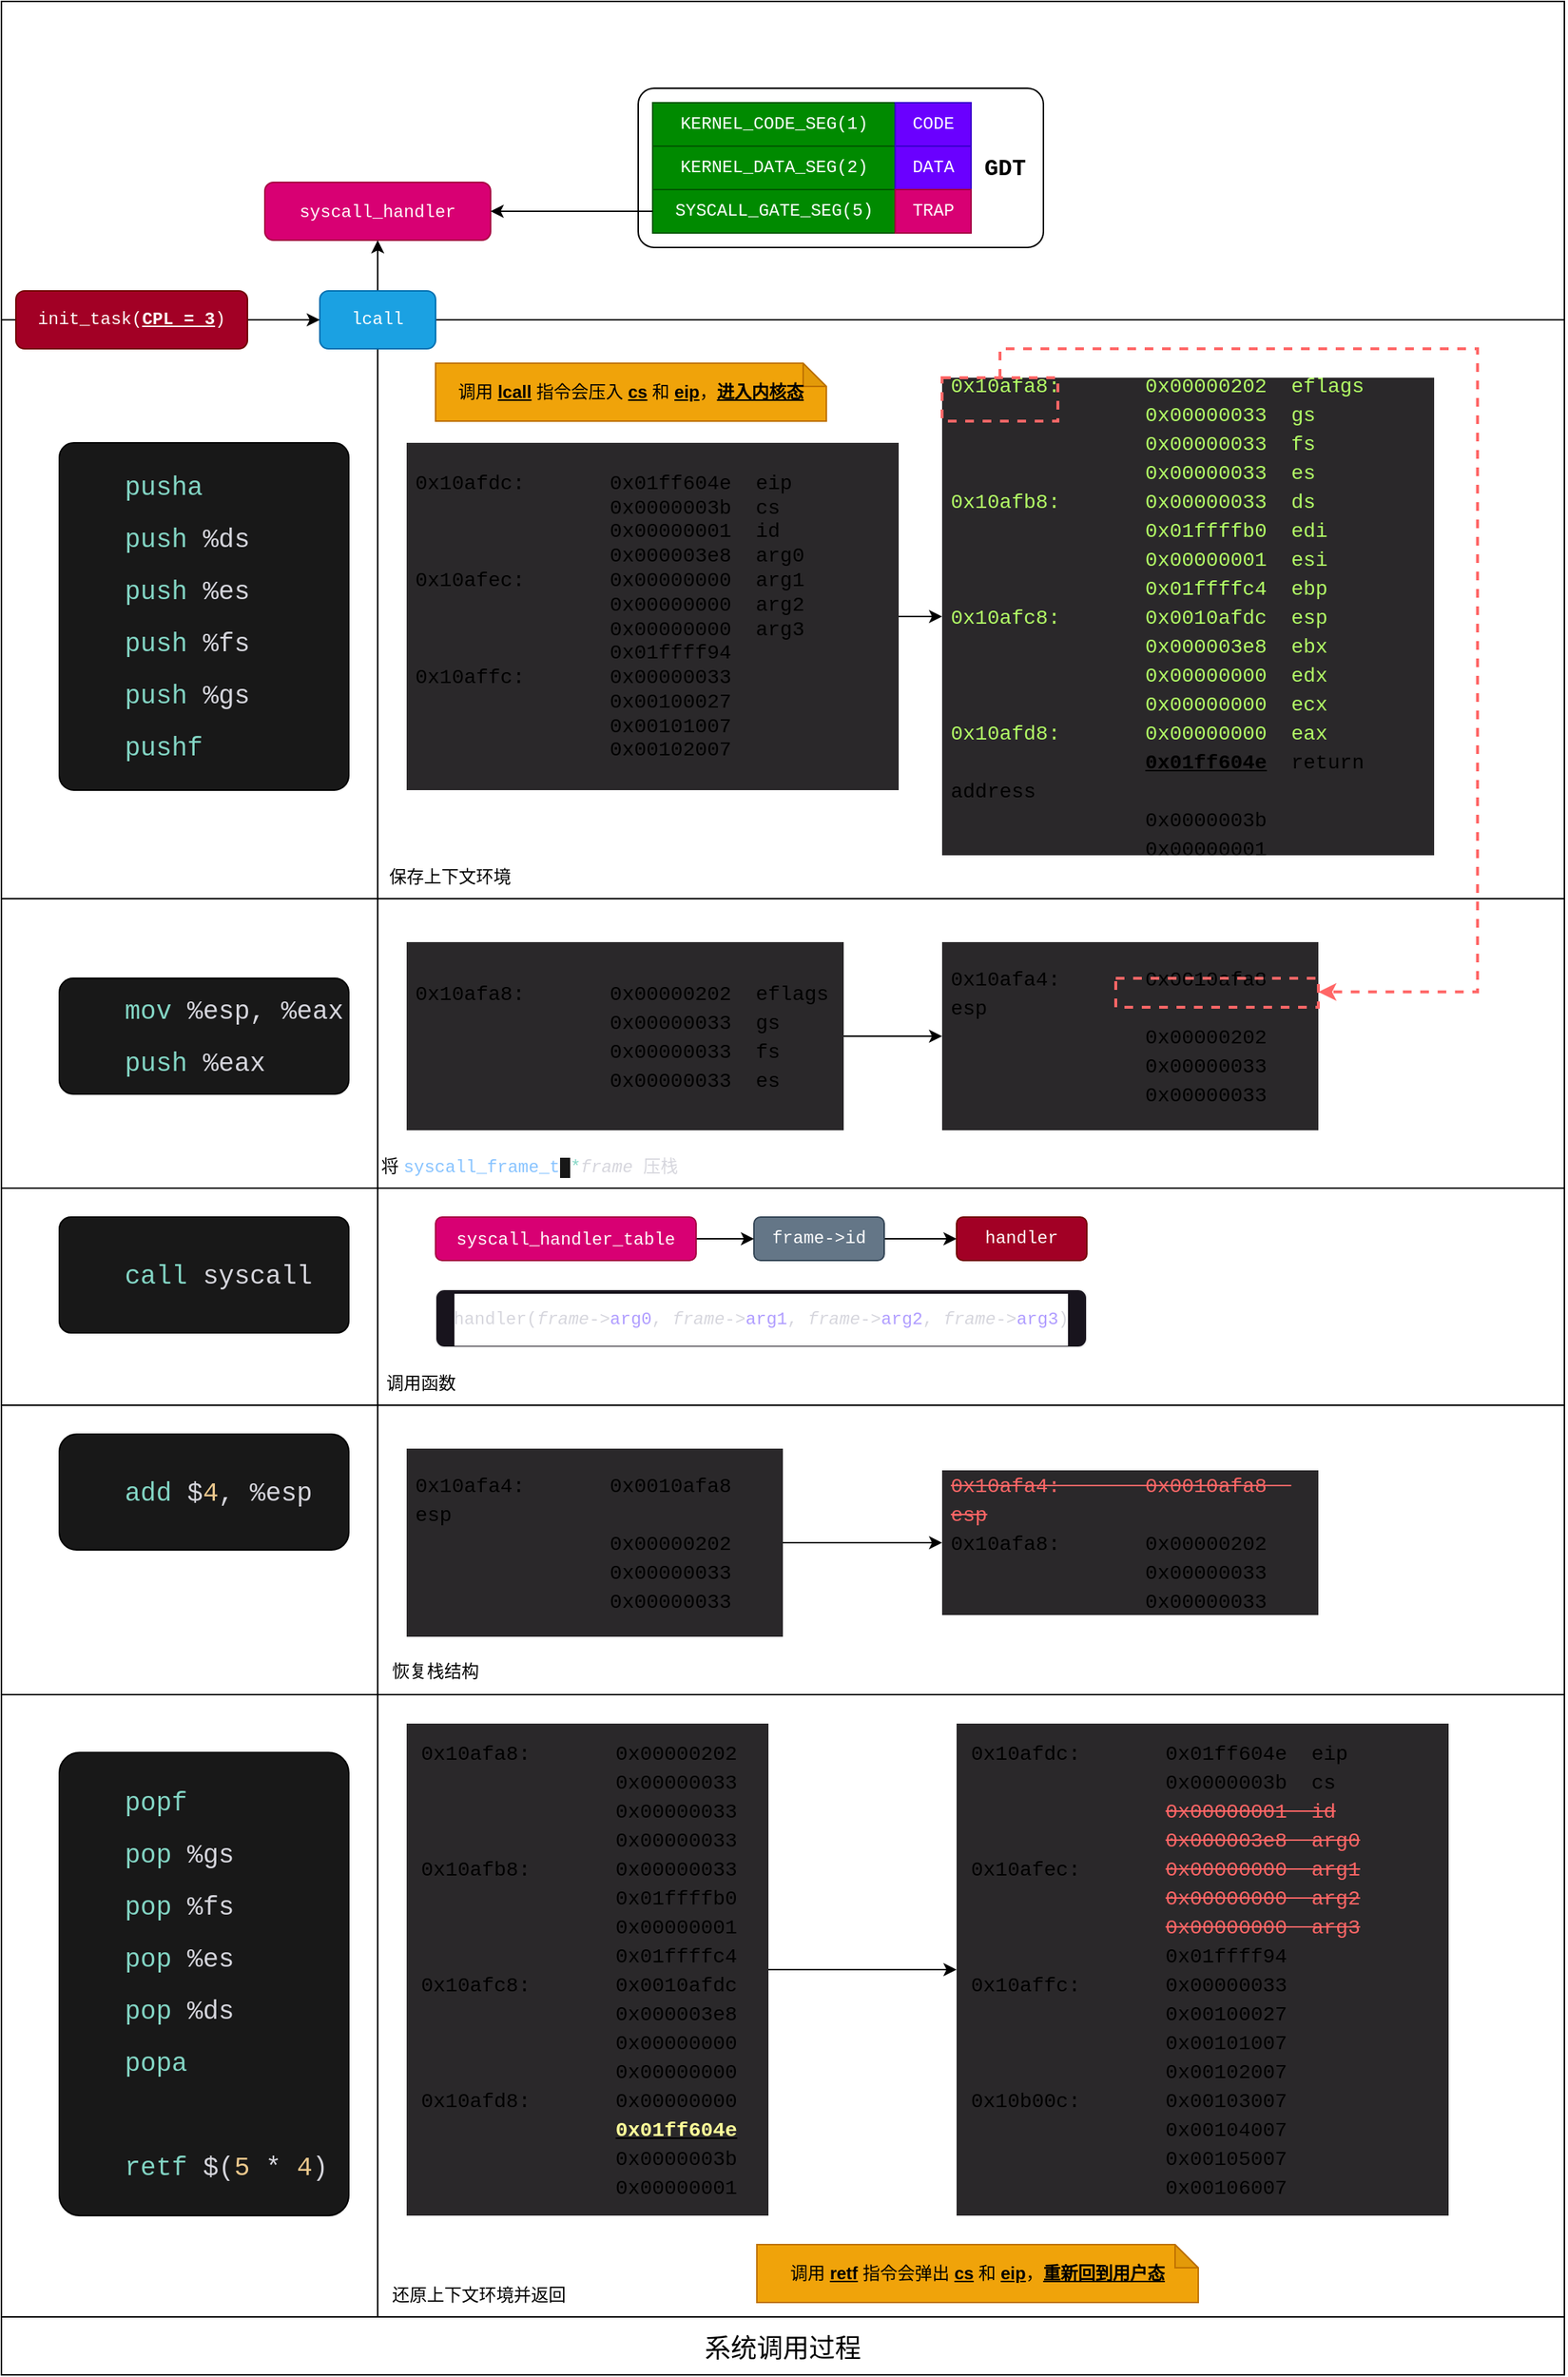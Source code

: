 <mxfile version="24.7.17" pages="4">
  <diagram name="远调用原理" id="-QZdfA4MACp9aRWlO6vT">
    <mxGraphModel dx="1050" dy="621" grid="1" gridSize="10" guides="1" tooltips="1" connect="1" arrows="1" fold="1" page="1" pageScale="1" pageWidth="827" pageHeight="1169" math="0" shadow="0">
      <root>
        <mxCell id="0" />
        <mxCell id="1" parent="0" />
        <mxCell id="ML8BMpae_mafnZTGD3tt-73" value="系统调用过程" style="rounded=0;whiteSpace=wrap;html=1;verticalAlign=bottom;spacingBottom=4;fontSize=18;movable=0;resizable=0;rotatable=0;deletable=0;editable=0;locked=1;connectable=0;" parent="1" vertex="1">
          <mxGeometry width="1080" height="1640" as="geometry" />
        </mxCell>
        <mxCell id="ML8BMpae_mafnZTGD3tt-36" value="" style="endArrow=none;html=1;rounded=0;" parent="1" target="ML8BMpae_mafnZTGD3tt-27" edge="1">
          <mxGeometry width="50" height="50" relative="1" as="geometry">
            <mxPoint x="260" y="1600" as="sourcePoint" />
            <mxPoint x="260" y="270" as="targetPoint" />
          </mxGeometry>
        </mxCell>
        <mxCell id="ML8BMpae_mafnZTGD3tt-28" value="" style="edgeStyle=orthogonalEdgeStyle;rounded=0;orthogonalLoop=1;jettySize=auto;html=1;" parent="1" source="ML8BMpae_mafnZTGD3tt-1" target="ML8BMpae_mafnZTGD3tt-27" edge="1">
          <mxGeometry relative="1" as="geometry" />
        </mxCell>
        <mxCell id="ML8BMpae_mafnZTGD3tt-13" value="" style="group" parent="1" vertex="1" connectable="0">
          <mxGeometry x="440" y="60" width="280" height="110" as="geometry" />
        </mxCell>
        <mxCell id="ML8BMpae_mafnZTGD3tt-2" value="&lt;font style=&quot;font-size: 16px;&quot; face=&quot;Courier New&quot;&gt;&lt;b style=&quot;font-size: 16px;&quot;&gt;GDT&lt;/b&gt;&lt;/font&gt;" style="rounded=1;whiteSpace=wrap;html=1;arcSize=10;align=right;spacingLeft=10;spacingRight=10;fontSize=16;" parent="ML8BMpae_mafnZTGD3tt-13" vertex="1">
          <mxGeometry width="280" height="110" as="geometry" />
        </mxCell>
        <mxCell id="ML8BMpae_mafnZTGD3tt-6" value="" style="group;fontFamily=Courier New;" parent="ML8BMpae_mafnZTGD3tt-13" vertex="1" connectable="0">
          <mxGeometry x="10" y="10" width="220" height="30" as="geometry" />
        </mxCell>
        <mxCell id="ML8BMpae_mafnZTGD3tt-4" value="KERNEL_CODE_SEG(1)" style="rounded=0;whiteSpace=wrap;html=1;fillColor=#008a00;fontColor=#ffffff;strokeColor=#005700;fontFamily=Courier New;" parent="ML8BMpae_mafnZTGD3tt-6" vertex="1">
          <mxGeometry width="167.619" height="30" as="geometry" />
        </mxCell>
        <mxCell id="ML8BMpae_mafnZTGD3tt-5" value="CODE" style="rounded=0;whiteSpace=wrap;html=1;fillColor=#6a00ff;fontColor=#ffffff;strokeColor=#3700CC;fontFamily=Courier New;" parent="ML8BMpae_mafnZTGD3tt-6" vertex="1">
          <mxGeometry x="167.619" width="52.381" height="30" as="geometry" />
        </mxCell>
        <mxCell id="ML8BMpae_mafnZTGD3tt-7" value="" style="group;fontFamily=Courier New;" parent="ML8BMpae_mafnZTGD3tt-13" vertex="1" connectable="0">
          <mxGeometry x="10" y="40" width="220" height="30" as="geometry" />
        </mxCell>
        <mxCell id="ML8BMpae_mafnZTGD3tt-8" value="KERNEL_DATA_SEG(2)" style="rounded=0;whiteSpace=wrap;html=1;fillColor=#008a00;fontColor=#ffffff;strokeColor=#005700;fontFamily=Courier New;" parent="ML8BMpae_mafnZTGD3tt-7" vertex="1">
          <mxGeometry width="167.619" height="30" as="geometry" />
        </mxCell>
        <mxCell id="ML8BMpae_mafnZTGD3tt-9" value="DATA" style="rounded=0;whiteSpace=wrap;html=1;fillColor=#6a00ff;fontColor=#ffffff;strokeColor=#3700CC;fontFamily=Courier New;" parent="ML8BMpae_mafnZTGD3tt-7" vertex="1">
          <mxGeometry x="167.619" width="52.381" height="30" as="geometry" />
        </mxCell>
        <mxCell id="ML8BMpae_mafnZTGD3tt-10" value="" style="group;fontFamily=Courier New;" parent="ML8BMpae_mafnZTGD3tt-13" vertex="1" connectable="0">
          <mxGeometry x="10" y="70" width="220" height="30" as="geometry" />
        </mxCell>
        <mxCell id="ML8BMpae_mafnZTGD3tt-11" value="SYSCALL_GATE_SEG(5)" style="rounded=0;whiteSpace=wrap;html=1;fillColor=#008a00;fontColor=#ffffff;strokeColor=#005700;fontFamily=Courier New;" parent="ML8BMpae_mafnZTGD3tt-10" vertex="1">
          <mxGeometry width="167.619" height="30" as="geometry" />
        </mxCell>
        <mxCell id="ML8BMpae_mafnZTGD3tt-12" value="TRAP" style="rounded=0;whiteSpace=wrap;html=1;fillColor=#d80073;fontColor=#ffffff;strokeColor=#A50040;fontFamily=Courier New;" parent="ML8BMpae_mafnZTGD3tt-10" vertex="1">
          <mxGeometry x="167.619" width="52.381" height="30" as="geometry" />
        </mxCell>
        <mxCell id="ML8BMpae_mafnZTGD3tt-15" value="&lt;font face=&quot;Courier New&quot;&gt;syscall_handler&lt;/font&gt;" style="rounded=1;whiteSpace=wrap;html=1;fillColor=#d80073;fontColor=#ffffff;strokeColor=#A50040;" parent="1" vertex="1">
          <mxGeometry x="182" y="125" width="156" height="40" as="geometry" />
        </mxCell>
        <mxCell id="ML8BMpae_mafnZTGD3tt-16" style="edgeStyle=orthogonalEdgeStyle;rounded=0;orthogonalLoop=1;jettySize=auto;html=1;" parent="1" source="ML8BMpae_mafnZTGD3tt-11" target="ML8BMpae_mafnZTGD3tt-15" edge="1">
          <mxGeometry relative="1" as="geometry" />
        </mxCell>
        <mxCell id="ML8BMpae_mafnZTGD3tt-17" value="&lt;div style=&quot;color: rgb(214, 214, 221); font-family: Consolas, &amp;quot;Courier New&amp;quot;, monospace; font-size: 16px; line-height: 160%; white-space: pre;&quot;&gt;&lt;div style=&quot;line-height: 160%;&quot;&gt;&lt;div style=&quot;font-size: 18px; line-height: 36px;&quot;&gt;&lt;div&gt;&amp;nbsp; &amp;nbsp; &lt;span style=&quot;color: #83d6c5;&quot;&gt;pusha&lt;/span&gt;&lt;/div&gt;&lt;div&gt;&amp;nbsp; &amp;nbsp; &lt;span style=&quot;color: #83d6c5;&quot;&gt;push&lt;/span&gt; %ds&lt;/div&gt;&lt;div&gt;&amp;nbsp; &amp;nbsp; &lt;span style=&quot;color: #83d6c5;&quot;&gt;push&lt;/span&gt; %es&lt;/div&gt;&lt;div&gt;&amp;nbsp; &amp;nbsp; &lt;span style=&quot;color: #83d6c5;&quot;&gt;push&lt;/span&gt; %fs&lt;/div&gt;&lt;div&gt;&amp;nbsp; &amp;nbsp; &lt;span style=&quot;color: #83d6c5;&quot;&gt;push&lt;/span&gt; %gs&lt;/div&gt;&lt;div&gt;&amp;nbsp; &amp;nbsp; &lt;span style=&quot;color: #83d6c5;&quot;&gt;pushf&lt;/span&gt;&lt;/div&gt;&lt;/div&gt;&lt;/div&gt;&lt;/div&gt;" style="rounded=1;whiteSpace=wrap;html=1;fillColor=#181818;align=left;labelBackgroundColor=none;arcSize=5;" parent="1" vertex="1">
          <mxGeometry x="40" y="305" width="200" height="240" as="geometry" />
        </mxCell>
        <mxCell id="ML8BMpae_mafnZTGD3tt-18" value="&lt;div style=&quot;color: rgb(214, 214, 221); font-family: Consolas, &amp;quot;Courier New&amp;quot;, monospace; font-size: 16px; line-height: 160%; white-space: pre;&quot;&gt;&lt;div style=&quot;line-height: 160%;&quot;&gt;&lt;div style=&quot;font-size: 18px; line-height: 36px;&quot;&gt;&lt;div style=&quot;&quot;&gt;&lt;span style=&quot;&quot;&gt;&amp;nbsp; &amp;nbsp; &lt;span style=&quot;color: rgb(131, 214, 197);&quot;&gt;mov&lt;/span&gt; %esp, %eax&lt;/span&gt;&lt;/div&gt;&lt;div style=&quot;&quot;&gt;&lt;span style=&quot;&quot;&gt;&amp;nbsp; &amp;nbsp; &lt;span style=&quot;color: rgb(131, 214, 197);&quot;&gt;push&lt;/span&gt; %eax&lt;/span&gt;&lt;/div&gt;&lt;/div&gt;&lt;/div&gt;&lt;/div&gt;" style="rounded=1;whiteSpace=wrap;html=1;fillColor=#181818;align=left;labelBackgroundColor=none;arcSize=12;" parent="1" vertex="1">
          <mxGeometry x="40" y="675" width="200" height="80" as="geometry" />
        </mxCell>
        <mxCell id="ML8BMpae_mafnZTGD3tt-19" value="&lt;div style=&quot;color: rgb(214, 214, 221); font-family: Consolas, &amp;quot;Courier New&amp;quot;, monospace; font-size: 16px; line-height: 160%; white-space: pre;&quot;&gt;&lt;div style=&quot;line-height: 160%;&quot;&gt;&lt;div style=&quot;font-size: 18px; line-height: 36px;&quot;&gt;&lt;div style=&quot;&quot;&gt;&lt;div style=&quot;background-color: rgb(24, 24, 24); line-height: 36px;&quot;&gt;&amp;nbsp; &amp;nbsp; &lt;span style=&quot;color: #83d6c5;&quot;&gt;call&lt;/span&gt; syscall&lt;/div&gt;&lt;/div&gt;&lt;/div&gt;&lt;/div&gt;&lt;/div&gt;" style="rounded=1;whiteSpace=wrap;html=1;fillColor=#181818;align=left;labelBackgroundColor=none;arcSize=10;" parent="1" vertex="1">
          <mxGeometry x="40" y="840" width="200" height="80" as="geometry" />
        </mxCell>
        <mxCell id="ML8BMpae_mafnZTGD3tt-20" value="&lt;div style=&quot;color: rgb(214, 214, 221); font-family: Consolas, &amp;quot;Courier New&amp;quot;, monospace; font-size: 16px; line-height: 160%; white-space: pre;&quot;&gt;&lt;div style=&quot;line-height: 160%;&quot;&gt;&lt;div style=&quot;font-size: 18px; line-height: 36px;&quot;&gt;&lt;div style=&quot;&quot;&gt;&lt;div style=&quot;background-color: rgb(24, 24, 24); line-height: 36px;&quot;&gt;&lt;div style=&quot;line-height: 36px;&quot;&gt;&amp;nbsp; &amp;nbsp; &lt;span style=&quot;color: #83d6c5;&quot;&gt;add&lt;/span&gt; $&lt;span style=&quot;color: #ebc88d;&quot;&gt;4&lt;/span&gt;, %esp&lt;/div&gt;&lt;/div&gt;&lt;/div&gt;&lt;/div&gt;&lt;/div&gt;&lt;/div&gt;" style="rounded=1;whiteSpace=wrap;html=1;fillColor=#181818;align=left;labelBackgroundColor=none;arcSize=15;" parent="1" vertex="1">
          <mxGeometry x="40" y="990" width="200" height="80" as="geometry" />
        </mxCell>
        <mxCell id="ML8BMpae_mafnZTGD3tt-21" value="&lt;div style=&quot;color: rgb(214, 214, 221); font-family: Consolas, &amp;quot;Courier New&amp;quot;, monospace; font-size: 16px; line-height: 160%; white-space: pre;&quot;&gt;&lt;div style=&quot;line-height: 160%;&quot;&gt;&lt;div style=&quot;font-size: 18px; line-height: 36px;&quot;&gt;&lt;div style=&quot;&quot;&gt;&lt;div style=&quot;background-color: rgb(24, 24, 24); line-height: 36px;&quot;&gt;&lt;div style=&quot;line-height: 36px;&quot;&gt;&lt;div style=&quot;line-height: 36px;&quot;&gt;&lt;div&gt;&amp;nbsp; &amp;nbsp; &lt;span style=&quot;color: #83d6c5;&quot;&gt;popf&lt;/span&gt;&lt;/div&gt;&lt;div&gt;&amp;nbsp; &amp;nbsp; &lt;span style=&quot;color: #83d6c5;&quot;&gt;pop&lt;/span&gt; %gs&lt;/div&gt;&lt;div&gt;&amp;nbsp; &amp;nbsp; &lt;span style=&quot;color: #83d6c5;&quot;&gt;pop&lt;/span&gt; %fs&lt;/div&gt;&lt;div&gt;&amp;nbsp; &amp;nbsp; &lt;span style=&quot;color: #83d6c5;&quot;&gt;pop&lt;/span&gt; %es&lt;/div&gt;&lt;div&gt;&amp;nbsp; &amp;nbsp; &lt;span style=&quot;color: #83d6c5;&quot;&gt;pop&lt;/span&gt; %ds&lt;/div&gt;&lt;div&gt;&amp;nbsp; &amp;nbsp; &lt;span style=&quot;color: #83d6c5;&quot;&gt;popa&lt;/span&gt;&lt;/div&gt;&lt;div&gt;&lt;br&gt;&lt;/div&gt;&lt;div&gt;&amp;nbsp; &amp;nbsp; &lt;span style=&quot;color: rgb(131, 214, 197);&quot;&gt;retf&lt;/span&gt; $(&lt;span style=&quot;color: rgb(235, 200, 141);&quot;&gt;5&lt;/span&gt; * &lt;span style=&quot;color: rgb(235, 200, 141);&quot;&gt;4&lt;/span&gt;)&lt;br&gt;&lt;/div&gt;&lt;/div&gt;&lt;/div&gt;&lt;/div&gt;&lt;/div&gt;&lt;/div&gt;&lt;/div&gt;&lt;/div&gt;" style="rounded=1;whiteSpace=wrap;html=1;fillColor=#181818;align=left;labelBackgroundColor=none;arcSize=7;" parent="1" vertex="1">
          <mxGeometry x="40" y="1210" width="200" height="320" as="geometry" />
        </mxCell>
        <mxCell id="ML8BMpae_mafnZTGD3tt-23" value="" style="endArrow=none;html=1;rounded=0;" parent="1" edge="1">
          <mxGeometry width="50" height="50" relative="1" as="geometry">
            <mxPoint y="620" as="sourcePoint" />
            <mxPoint x="1080" y="620" as="targetPoint" />
          </mxGeometry>
        </mxCell>
        <mxCell id="ML8BMpae_mafnZTGD3tt-24" value="" style="endArrow=none;html=1;rounded=0;" parent="1" edge="1">
          <mxGeometry width="50" height="50" relative="1" as="geometry">
            <mxPoint y="820" as="sourcePoint" />
            <mxPoint x="1080" y="820" as="targetPoint" />
          </mxGeometry>
        </mxCell>
        <mxCell id="ML8BMpae_mafnZTGD3tt-25" value="" style="endArrow=none;html=1;rounded=0;" parent="1" edge="1">
          <mxGeometry width="50" height="50" relative="1" as="geometry">
            <mxPoint y="970" as="sourcePoint" />
            <mxPoint x="1080" y="970" as="targetPoint" />
          </mxGeometry>
        </mxCell>
        <mxCell id="ML8BMpae_mafnZTGD3tt-26" value="" style="endArrow=none;html=1;rounded=0;" parent="1" source="ML8BMpae_mafnZTGD3tt-1" edge="1">
          <mxGeometry width="50" height="50" relative="1" as="geometry">
            <mxPoint y="220" as="sourcePoint" />
            <mxPoint x="1080" y="220" as="targetPoint" />
          </mxGeometry>
        </mxCell>
        <mxCell id="ML8BMpae_mafnZTGD3tt-29" style="edgeStyle=orthogonalEdgeStyle;rounded=0;orthogonalLoop=1;jettySize=auto;html=1;entryX=0.5;entryY=1;entryDx=0;entryDy=0;" parent="1" source="ML8BMpae_mafnZTGD3tt-27" target="ML8BMpae_mafnZTGD3tt-15" edge="1">
          <mxGeometry relative="1" as="geometry" />
        </mxCell>
        <mxCell id="ML8BMpae_mafnZTGD3tt-27" value="lcall" style="rounded=1;whiteSpace=wrap;html=1;fontFamily=Courier New;fillColor=#1ba1e2;fontColor=#ffffff;strokeColor=#006EAF;" parent="1" vertex="1">
          <mxGeometry x="220" y="200" width="80" height="40" as="geometry" />
        </mxCell>
        <mxCell id="ML8BMpae_mafnZTGD3tt-37" style="edgeStyle=orthogonalEdgeStyle;rounded=0;orthogonalLoop=1;jettySize=auto;html=1;entryX=0;entryY=0.5;entryDx=0;entryDy=0;" parent="1" source="ML8BMpae_mafnZTGD3tt-31" target="ML8BMpae_mafnZTGD3tt-34" edge="1">
          <mxGeometry relative="1" as="geometry" />
        </mxCell>
        <mxCell id="ML8BMpae_mafnZTGD3tt-31" value="&lt;span style=&quot;font-family: Consolas, &amp;quot;Courier New&amp;quot;, monospace; font-size: 14px; white-space-collapse: preserve; background-color: rgb(42, 40, 42);&quot;&gt;&lt;font&gt;0x10afdc:&#x9;0x01ff604e  eip&lt;/font&gt;&lt;/span&gt;&lt;div&gt;&lt;span style=&quot;font-family: Consolas, &amp;quot;Courier New&amp;quot;, monospace; font-size: 14px; white-space-collapse: preserve; background-color: rgb(42, 40, 42);&quot;&gt;&lt;font&gt;                0x0000003b  cs&lt;/font&gt;&lt;/span&gt;&lt;/div&gt;&lt;div&gt;&lt;span style=&quot;font-family: Consolas, &amp;quot;Courier New&amp;quot;, monospace; font-size: 14px; white-space-collapse: preserve; background-color: rgb(42, 40, 42);&quot;&gt;&lt;font&gt;                0x00000001  id&lt;/font&gt;&lt;/span&gt;&lt;/div&gt;&lt;div&gt;&lt;span style=&quot;font-family: Consolas, &amp;quot;Courier New&amp;quot;, monospace; font-size: 14px; white-space-collapse: preserve; background-color: rgb(42, 40, 42);&quot;&gt;&lt;font&gt;                0x000003e8  arg0&lt;br&gt;0x10afec:&#x9;0x00000000  arg1&lt;/font&gt;&lt;/span&gt;&lt;/div&gt;&lt;div&gt;&lt;span style=&quot;font-family: Consolas, &amp;quot;Courier New&amp;quot;, monospace; font-size: 14px; white-space-collapse: preserve; background-color: rgb(42, 40, 42);&quot;&gt;&lt;font&gt;                0x00000000  arg2&lt;/font&gt;&lt;/span&gt;&lt;/div&gt;&lt;div&gt;&lt;span style=&quot;font-family: Consolas, &amp;quot;Courier New&amp;quot;, monospace; font-size: 14px; white-space-collapse: preserve; background-color: rgb(42, 40, 42);&quot;&gt;&lt;font&gt;                0x00000000  arg3&lt;/font&gt;&lt;/span&gt;&lt;/div&gt;&lt;div&gt;&lt;span style=&quot;font-family: Consolas, &amp;quot;Courier New&amp;quot;, monospace; font-size: 14px; white-space-collapse: preserve; background-color: rgb(42, 40, 42);&quot;&gt;&lt;font&gt;                0x01ffff94&lt;br&gt;0x10affc:&#x9;0x00000033&lt;/font&gt;&lt;/span&gt;&lt;/div&gt;&lt;div&gt;&lt;span style=&quot;font-family: Consolas, &amp;quot;Courier New&amp;quot;, monospace; font-size: 14px; white-space-collapse: preserve; background-color: rgb(42, 40, 42);&quot;&gt;&lt;font&gt;                0x00100027&lt;/font&gt;&lt;/span&gt;&lt;/div&gt;&lt;div&gt;&lt;span style=&quot;font-family: Consolas, &amp;quot;Courier New&amp;quot;, monospace; font-size: 14px; white-space-collapse: preserve; background-color: rgb(42, 40, 42);&quot;&gt;&lt;font&gt;                0x00101007&lt;/font&gt;&lt;/span&gt;&lt;/div&gt;&lt;div&gt;&lt;span style=&quot;font-family: Consolas, &amp;quot;Courier New&amp;quot;, monospace; font-size: 14px; white-space-collapse: preserve; background-color: rgb(42, 40, 42);&quot;&gt;&lt;font&gt;                0x00102007&lt;/font&gt;&lt;/span&gt;&lt;/div&gt;" style="rounded=0;whiteSpace=wrap;html=1;strokeColor=none;fillColor=#2a282a;fontColor=default;align=left;spacingLeft=4;" parent="1" vertex="1">
          <mxGeometry x="280" y="305" width="340" height="240" as="geometry" />
        </mxCell>
        <mxCell id="ML8BMpae_mafnZTGD3tt-34" value="&lt;div style=&quot;font-family: Consolas, &amp;quot;Courier New&amp;quot;, monospace; font-size: 14px; line-height: 20px; white-space: pre;&quot;&gt;&lt;span style=&quot;text-wrap: wrap;&quot;&gt;&lt;font color=&quot;#b3ff66&quot;&gt;0x10afa8:&#x9;0x00000202  eflags&lt;/font&gt;&lt;/span&gt;&lt;/div&gt;&lt;div style=&quot;font-family: Consolas, &amp;quot;Courier New&amp;quot;, monospace; font-size: 14px; line-height: 20px; white-space: pre;&quot;&gt;&lt;div style=&quot;&quot;&gt;&lt;span style=&quot;text-wrap: wrap; background-color: initial;&quot;&gt;&lt;font color=&quot;#b3ff66&quot;&gt;                0x00000033  gs&lt;/font&gt;&lt;/span&gt;&lt;/div&gt;&lt;div style=&quot;&quot;&gt;&lt;span style=&quot;text-wrap: wrap; background-color: initial;&quot;&gt;&lt;font color=&quot;#b3ff66&quot;&gt;                0x00000033  fs&lt;/font&gt;&lt;/span&gt;&lt;/div&gt;&lt;div style=&quot;&quot;&gt;&lt;span style=&quot;text-wrap: wrap; background-color: initial;&quot;&gt;&lt;font color=&quot;#b3ff66&quot;&gt;                0x00000033  es&lt;/font&gt;&lt;/span&gt;&lt;/div&gt;&lt;span style=&quot;text-wrap: wrap;&quot;&gt;&lt;font color=&quot;#b3ff66&quot;&gt;0x10afb8:&#x9;0x00000033  ds&lt;/font&gt;&lt;/span&gt;&lt;/div&gt;&lt;div style=&quot;font-family: Consolas, &amp;quot;Courier New&amp;quot;, monospace; font-size: 14px; line-height: 20px; white-space: pre;&quot;&gt;&lt;span style=&quot;text-wrap: wrap;&quot;&gt;&lt;font color=&quot;#b3ff66&quot;&gt;                0x01ffffb0  edi&lt;/font&gt;&lt;/span&gt;&lt;/div&gt;&lt;div style=&quot;font-family: Consolas, &amp;quot;Courier New&amp;quot;, monospace; font-size: 14px; line-height: 20px; white-space: pre;&quot;&gt;&lt;span style=&quot;text-wrap: wrap;&quot;&gt;&lt;font color=&quot;#b3ff66&quot;&gt;                0x00000001  esi&lt;/font&gt;&lt;/span&gt;&lt;/div&gt;&lt;div style=&quot;font-family: Consolas, &amp;quot;Courier New&amp;quot;, monospace; font-size: 14px; line-height: 20px; white-space: pre;&quot;&gt;&lt;span style=&quot;text-wrap: wrap;&quot;&gt;&lt;font color=&quot;#b3ff66&quot;&gt;                0x01ffffc4  ebp&lt;br&gt;0x10afc8:&#x9;0x0010afdc  esp&lt;/font&gt;&lt;/span&gt;&lt;/div&gt;&lt;div style=&quot;font-family: Consolas, &amp;quot;Courier New&amp;quot;, monospace; font-size: 14px; line-height: 20px; white-space: pre;&quot;&gt;&lt;span style=&quot;text-wrap: wrap;&quot;&gt;&lt;font color=&quot;#b3ff66&quot;&gt;                0x000003e8  ebx&lt;/font&gt;&lt;/span&gt;&lt;/div&gt;&lt;div style=&quot;font-family: Consolas, &amp;quot;Courier New&amp;quot;, monospace; font-size: 14px; line-height: 20px; white-space: pre;&quot;&gt;&lt;span style=&quot;text-wrap: wrap;&quot;&gt;&lt;font color=&quot;#b3ff66&quot;&gt;                0x00000000  edx&lt;/font&gt;&lt;/span&gt;&lt;/div&gt;&lt;div style=&quot;font-family: Consolas, &amp;quot;Courier New&amp;quot;, monospace; font-size: 14px; line-height: 20px; white-space: pre;&quot;&gt;&lt;span style=&quot;text-wrap: wrap;&quot;&gt;&lt;font color=&quot;#b3ff66&quot;&gt;                0x00000000  ecx&lt;br&gt;0x10afd8:&#x9;0x00000000  eax&lt;/font&gt;&lt;/span&gt;&lt;/div&gt;&lt;div style=&quot;font-family: Consolas, &amp;quot;Courier New&amp;quot;, monospace; font-size: 14px; line-height: 20px; white-space: pre;&quot;&gt;&lt;span style=&quot;text-wrap: wrap;&quot;&gt;                &lt;b&gt;&lt;u&gt;0x01ff604e&lt;/u&gt;&lt;/b&gt;  return address&lt;/span&gt;&lt;/div&gt;&lt;div style=&quot;font-family: Consolas, &amp;quot;Courier New&amp;quot;, monospace; font-size: 14px; line-height: 20px; white-space: pre;&quot;&gt;&lt;span style=&quot;text-wrap: wrap;&quot;&gt;                0x0000003b&lt;/span&gt;&lt;/div&gt;&lt;div style=&quot;font-family: Consolas, &amp;quot;Courier New&amp;quot;, monospace; font-size: 14px; line-height: 20px; white-space: pre;&quot;&gt;&lt;span style=&quot;text-wrap: wrap;&quot;&gt;                0x00000001&lt;/span&gt;&lt;br&gt;&lt;/div&gt;" style="rounded=0;whiteSpace=wrap;html=1;strokeColor=none;fillColor=#2a282a;fontColor=default;labelBackgroundColor=none;align=left;verticalAlign=middle;fontFamily=Helvetica;fontSize=12;spacingLeft=4;" parent="1" vertex="1">
          <mxGeometry x="650" y="260" width="340" height="330" as="geometry" />
        </mxCell>
        <mxCell id="ML8BMpae_mafnZTGD3tt-38" value="" style="endArrow=none;html=1;rounded=0;" parent="1" target="ML8BMpae_mafnZTGD3tt-1" edge="1">
          <mxGeometry width="50" height="50" relative="1" as="geometry">
            <mxPoint y="220" as="sourcePoint" />
            <mxPoint x="830" y="220" as="targetPoint" />
          </mxGeometry>
        </mxCell>
        <mxCell id="ML8BMpae_mafnZTGD3tt-1" value="init_task(&lt;b&gt;&lt;u&gt;CPL = 3&lt;/u&gt;&lt;/b&gt;)" style="rounded=1;whiteSpace=wrap;html=1;fontFamily=Courier New;fillColor=#a20025;fontColor=#ffffff;strokeColor=#6F0000;" parent="1" vertex="1">
          <mxGeometry x="10" y="200" width="160" height="40" as="geometry" />
        </mxCell>
        <mxCell id="ML8BMpae_mafnZTGD3tt-39" value="调用 &lt;b&gt;&lt;u&gt;lcall&lt;/u&gt;&lt;/b&gt; 指令会压入 &lt;b&gt;&lt;u&gt;cs&lt;/u&gt;&lt;/b&gt; 和 &lt;b&gt;&lt;u&gt;eip&lt;/u&gt;&lt;/b&gt;，&lt;b&gt;&lt;u&gt;进入内核态&lt;/u&gt;&lt;/b&gt;" style="shape=note;whiteSpace=wrap;html=1;backgroundOutline=1;darkOpacity=0.05;size=16;fillColor=#f0a30a;fontColor=#000000;strokeColor=#BD7000;" parent="1" vertex="1">
          <mxGeometry x="300" y="250" width="270" height="40" as="geometry" />
        </mxCell>
        <mxCell id="ML8BMpae_mafnZTGD3tt-40" value="保存上下文环境" style="text;html=1;align=center;verticalAlign=middle;whiteSpace=wrap;rounded=0;" parent="1" vertex="1">
          <mxGeometry x="260" y="590" width="100" height="30" as="geometry" />
        </mxCell>
        <mxCell id="ML8BMpae_mafnZTGD3tt-43" style="edgeStyle=orthogonalEdgeStyle;rounded=0;orthogonalLoop=1;jettySize=auto;html=1;entryX=0;entryY=0.5;entryDx=0;entryDy=0;" parent="1" source="ML8BMpae_mafnZTGD3tt-41" target="ML8BMpae_mafnZTGD3tt-42" edge="1">
          <mxGeometry relative="1" as="geometry" />
        </mxCell>
        <mxCell id="ML8BMpae_mafnZTGD3tt-41" value="&lt;div style=&quot;text-align: left; font-family: Consolas, &amp;quot;Courier New&amp;quot;, monospace; font-size: 14px; line-height: 20px; white-space: pre;&quot;&gt;&lt;span style=&quot;text-wrap: wrap;&quot;&gt;0x10afa8:&#x9;0x00000202  eflags&lt;/span&gt;&lt;/div&gt;&lt;div style=&quot;text-align: left; font-family: Consolas, &amp;quot;Courier New&amp;quot;, monospace; font-size: 14px; line-height: 20px; white-space: pre;&quot;&gt;&lt;div&gt;&lt;span style=&quot;text-wrap: wrap; background-color: initial;&quot;&gt;                0x00000033  gs&lt;/span&gt;&lt;/div&gt;&lt;div&gt;&lt;span style=&quot;text-wrap: wrap; background-color: initial;&quot;&gt;                0x00000033  fs&lt;/span&gt;&lt;/div&gt;&lt;div&gt;&lt;span style=&quot;text-wrap: wrap; background-color: initial;&quot;&gt;                0x00000033  es&lt;/span&gt;&lt;/div&gt;&lt;/div&gt;" style="rounded=0;whiteSpace=wrap;html=1;align=left;verticalAlign=middle;spacingLeft=4;fontFamily=Helvetica;fontSize=12;fontColor=default;fillColor=#2a282a;strokeColor=none;" parent="1" vertex="1">
          <mxGeometry x="280" y="650" width="302" height="130" as="geometry" />
        </mxCell>
        <mxCell id="ML8BMpae_mafnZTGD3tt-42" value="&lt;div style=&quot;text-align: left; font-family: Consolas, &amp;quot;Courier New&amp;quot;, monospace; font-size: 14px; line-height: 20px; white-space: pre;&quot;&gt;&lt;span style=&quot;text-wrap: wrap; background-color: rgb(42, 40, 42);&quot;&gt;0x10afa4:&#x9;0x0010afa8  esp&lt;/span&gt;&lt;/div&gt;&lt;div style=&quot;text-align: left; font-family: Consolas, &amp;quot;Courier New&amp;quot;, monospace; font-size: 14px; line-height: 20px; white-space: pre;&quot;&gt;&lt;span style=&quot;text-wrap: wrap; background-color: rgb(42, 40, 42);&quot;&gt;                0x00000202&lt;/span&gt;&lt;/div&gt;&lt;div style=&quot;text-align: left; font-family: Consolas, &amp;quot;Courier New&amp;quot;, monospace; font-size: 14px; line-height: 20px; white-space: pre;&quot;&gt;&lt;span style=&quot;text-wrap: wrap; background-color: rgb(42, 40, 42);&quot;&gt;                0x00000033&lt;/span&gt;&lt;/div&gt;&lt;div style=&quot;text-align: left; font-family: Consolas, &amp;quot;Courier New&amp;quot;, monospace; font-size: 14px; line-height: 20px; white-space: pre;&quot;&gt;&lt;span style=&quot;text-wrap: wrap; background-color: rgb(42, 40, 42);&quot;&gt;                0x00000033&lt;/span&gt;&lt;br&gt;&lt;/div&gt;" style="rounded=0;whiteSpace=wrap;html=1;align=left;verticalAlign=middle;spacingLeft=4;fontFamily=Helvetica;fontSize=12;fontColor=default;fillColor=#2a282a;strokeColor=none;" parent="1" vertex="1">
          <mxGeometry x="650" y="650" width="260" height="130" as="geometry" />
        </mxCell>
        <mxCell id="ML8BMpae_mafnZTGD3tt-44" value="&lt;font style=&quot;font-size: 12px;&quot;&gt;将&amp;nbsp;&lt;span style=&quot;font-family: Consolas, &amp;quot;Courier New&amp;quot;, monospace; white-space: pre; color: rgb(135, 195, 255);&quot;&gt;syscall_frame_t&lt;/span&gt;&lt;span style=&quot;background-color: rgb(24, 24, 24); color: rgb(214, 214, 221); font-family: Consolas, &amp;quot;Courier New&amp;quot;, monospace; white-space: pre;&quot;&gt; &lt;/span&gt;&lt;span style=&quot;font-family: Consolas, &amp;quot;Courier New&amp;quot;, monospace; white-space: pre; color: rgb(131, 214, 197);&quot;&gt;*&lt;/span&gt;&lt;span style=&quot;color: rgb(214, 214, 221); font-family: Consolas, &amp;quot;Courier New&amp;quot;, monospace; white-space: pre; font-style: italic;&quot;&gt;frame &lt;/span&gt;&lt;span style=&quot;color: rgb(214, 214, 221); font-family: Consolas, &amp;quot;Courier New&amp;quot;, monospace; white-space: pre;&quot;&gt;压栈&lt;/span&gt;&lt;/font&gt;" style="text;html=1;align=center;verticalAlign=middle;whiteSpace=wrap;rounded=0;" parent="1" vertex="1">
          <mxGeometry x="260" y="790" width="210" height="30" as="geometry" />
        </mxCell>
        <mxCell id="ML8BMpae_mafnZTGD3tt-55" style="edgeStyle=orthogonalEdgeStyle;rounded=0;orthogonalLoop=1;jettySize=auto;html=1;entryX=0;entryY=0.5;entryDx=0;entryDy=0;" parent="1" source="ML8BMpae_mafnZTGD3tt-45" target="ML8BMpae_mafnZTGD3tt-54" edge="1">
          <mxGeometry relative="1" as="geometry" />
        </mxCell>
        <mxCell id="ML8BMpae_mafnZTGD3tt-45" value="frame-&amp;gt;id" style="rounded=1;whiteSpace=wrap;html=1;fontFamily=Courier New;fillColor=#647687;fontColor=#ffffff;strokeColor=#314354;" parent="1" vertex="1">
          <mxGeometry x="520" y="840" width="90" height="30" as="geometry" />
        </mxCell>
        <mxCell id="ML8BMpae_mafnZTGD3tt-53" value="" style="edgeStyle=orthogonalEdgeStyle;rounded=0;orthogonalLoop=1;jettySize=auto;html=1;" parent="1" source="ML8BMpae_mafnZTGD3tt-50" target="ML8BMpae_mafnZTGD3tt-45" edge="1">
          <mxGeometry relative="1" as="geometry" />
        </mxCell>
        <mxCell id="ML8BMpae_mafnZTGD3tt-50" value="&lt;div style=&quot;line-height: 36px; white-space: pre;&quot;&gt;&lt;font style=&quot;font-size: 12px;&quot;&gt;syscall_handler_table&lt;/font&gt;&lt;/div&gt;" style="rounded=1;whiteSpace=wrap;html=1;fontFamily=Courier New;fontColor=#ffffff;fontStyle=0;labelBackgroundColor=none;fillColor=#d80073;strokeColor=#A50040;" parent="1" vertex="1">
          <mxGeometry x="300" y="840" width="180" height="30" as="geometry" />
        </mxCell>
        <mxCell id="ML8BMpae_mafnZTGD3tt-54" value="handler" style="rounded=1;whiteSpace=wrap;html=1;fontFamily=Courier New;fillColor=#a20025;fontColor=#ffffff;strokeColor=#6F0000;" parent="1" vertex="1">
          <mxGeometry x="660" y="840" width="90" height="30" as="geometry" />
        </mxCell>
        <mxCell id="ML8BMpae_mafnZTGD3tt-56" value="&lt;div style=&quot;color: rgb(214, 214, 221); font-size: 12px; line-height: 36px; white-space: pre;&quot;&gt;handler(&lt;span style=&quot;font-style: italic; font-size: 12px;&quot;&gt;frame&lt;/span&gt;-&amp;gt;&lt;span style=&quot;color: rgb(175, 156, 255); font-size: 12px;&quot;&gt;arg0&lt;/span&gt;, &lt;span style=&quot;font-style: italic; font-size: 12px;&quot;&gt;frame&lt;/span&gt;-&amp;gt;&lt;span style=&quot;color: rgb(175, 156, 255); font-size: 12px;&quot;&gt;arg1&lt;/span&gt;, &lt;span style=&quot;font-style: italic; font-size: 12px;&quot;&gt;frame&lt;/span&gt;-&amp;gt;&lt;span style=&quot;color: rgb(175, 156, 255); font-size: 12px;&quot;&gt;arg2&lt;/span&gt;, &lt;span style=&quot;font-style: italic; font-size: 12px;&quot;&gt;frame&lt;/span&gt;-&amp;gt;&lt;span style=&quot;color: rgb(175, 156, 255); font-size: 12px;&quot;&gt;arg3&lt;/span&gt;)&lt;/div&gt;" style="rounded=1;whiteSpace=wrap;html=1;fontFamily=Courier New;fillColor=#18141d;fontColor=#ffffff;strokeColor=#F0F0F0;fontSize=12;labelBackgroundColor=default;" parent="1" vertex="1">
          <mxGeometry x="300" y="890" width="450" height="40" as="geometry" />
        </mxCell>
        <mxCell id="ML8BMpae_mafnZTGD3tt-59" value="调用函数" style="text;html=1;align=center;verticalAlign=middle;whiteSpace=wrap;rounded=0;" parent="1" vertex="1">
          <mxGeometry x="260" y="940" width="60" height="30" as="geometry" />
        </mxCell>
        <mxCell id="ML8BMpae_mafnZTGD3tt-62" value="" style="edgeStyle=orthogonalEdgeStyle;rounded=0;orthogonalLoop=1;jettySize=auto;html=1;" parent="1" source="ML8BMpae_mafnZTGD3tt-60" target="ML8BMpae_mafnZTGD3tt-61" edge="1">
          <mxGeometry relative="1" as="geometry" />
        </mxCell>
        <mxCell id="ML8BMpae_mafnZTGD3tt-60" value="&lt;div style=&quot;text-align: left; font-family: Consolas, &amp;quot;Courier New&amp;quot;, monospace; font-size: 14px; line-height: 20px; white-space: pre;&quot;&gt;&lt;span style=&quot;text-wrap: wrap; background-color: rgb(42, 40, 42);&quot;&gt;0x10afa4:&#x9;0x0010afa8  esp&lt;/span&gt;&lt;/div&gt;&lt;div style=&quot;text-align: left; font-family: Consolas, &amp;quot;Courier New&amp;quot;, monospace; font-size: 14px; line-height: 20px; white-space: pre;&quot;&gt;&lt;span style=&quot;text-wrap: wrap; background-color: rgb(42, 40, 42);&quot;&gt;                0x00000202&lt;/span&gt;&lt;/div&gt;&lt;div style=&quot;text-align: left; font-family: Consolas, &amp;quot;Courier New&amp;quot;, monospace; font-size: 14px; line-height: 20px; white-space: pre;&quot;&gt;&lt;span style=&quot;text-wrap: wrap; background-color: rgb(42, 40, 42);&quot;&gt;                0x00000033&lt;/span&gt;&lt;/div&gt;&lt;div style=&quot;text-align: left; font-family: Consolas, &amp;quot;Courier New&amp;quot;, monospace; font-size: 14px; line-height: 20px; white-space: pre;&quot;&gt;&lt;span style=&quot;text-wrap: wrap; background-color: rgb(42, 40, 42);&quot;&gt;                0x00000033&lt;/span&gt;&lt;br&gt;&lt;/div&gt;" style="rounded=0;whiteSpace=wrap;html=1;align=left;verticalAlign=middle;spacingLeft=4;fontFamily=Helvetica;fontSize=12;fontColor=default;fillColor=#2a282a;strokeColor=none;" parent="1" vertex="1">
          <mxGeometry x="280" y="1000" width="260" height="130" as="geometry" />
        </mxCell>
        <mxCell id="ML8BMpae_mafnZTGD3tt-61" value="&lt;div style=&quot;text-align: left; font-family: Consolas, &amp;quot;Courier New&amp;quot;, monospace; font-size: 14px; line-height: 20px; white-space: pre;&quot;&gt;&lt;div style=&quot;line-height: 20px;&quot;&gt;&lt;span style=&quot;text-wrap: wrap; background-color: rgb(42, 40, 42);&quot;&gt;&lt;font color=&quot;#ff6666&quot;&gt;&lt;strike&gt;0x10afa4:       0x0010afa8  esp&lt;/strike&gt;&lt;/font&gt;&lt;/span&gt;&lt;/div&gt;&lt;div style=&quot;line-height: 20px;&quot;&gt;&lt;span style=&quot;background-color: rgb(42, 40, 42); text-wrap: wrap;&quot;&gt;0x10afa8:&lt;/span&gt;&lt;span style=&quot;text-wrap: wrap; background-color: rgb(42, 40, 42);&quot;&gt;       0x00000202&lt;/span&gt;&lt;/div&gt;&lt;div style=&quot;line-height: 20px;&quot;&gt;&lt;span style=&quot;text-wrap: wrap; background-color: rgb(42, 40, 42);&quot;&gt;                0x00000033&lt;/span&gt;&lt;/div&gt;&lt;div style=&quot;line-height: 20px;&quot;&gt;&lt;span style=&quot;text-wrap: wrap; background-color: rgb(42, 40, 42);&quot;&gt;                0x00000033&lt;/span&gt;&lt;/div&gt;&lt;/div&gt;" style="rounded=0;whiteSpace=wrap;html=1;align=left;verticalAlign=middle;spacingLeft=4;fontFamily=Helvetica;fontSize=12;fontColor=default;fillColor=#2a282a;strokeColor=none;" parent="1" vertex="1">
          <mxGeometry x="650" y="1015" width="260" height="100" as="geometry" />
        </mxCell>
        <mxCell id="ML8BMpae_mafnZTGD3tt-63" value="" style="endArrow=none;html=1;rounded=0;" parent="1" edge="1">
          <mxGeometry width="50" height="50" relative="1" as="geometry">
            <mxPoint y="1170" as="sourcePoint" />
            <mxPoint x="1080" y="1170" as="targetPoint" />
          </mxGeometry>
        </mxCell>
        <mxCell id="ML8BMpae_mafnZTGD3tt-64" value="" style="rounded=0;whiteSpace=wrap;html=1;strokeColor=#FF6666;fillColor=none;strokeWidth=2;dashed=1;" parent="1" vertex="1">
          <mxGeometry x="770" y="675" width="140" height="20" as="geometry" />
        </mxCell>
        <mxCell id="ML8BMpae_mafnZTGD3tt-66" style="edgeStyle=orthogonalEdgeStyle;rounded=0;orthogonalLoop=1;jettySize=auto;html=1;entryX=1.001;entryY=0.472;entryDx=0;entryDy=0;entryPerimeter=0;exitX=0.5;exitY=0;exitDx=0;exitDy=0;fillColor=#e51400;strokeColor=#FF6666;strokeWidth=2;dashed=1;" parent="1" source="ML8BMpae_mafnZTGD3tt-65" target="ML8BMpae_mafnZTGD3tt-64" edge="1">
          <mxGeometry relative="1" as="geometry">
            <Array as="points">
              <mxPoint x="690" y="240" />
              <mxPoint x="1020" y="240" />
              <mxPoint x="1020" y="684" />
            </Array>
          </mxGeometry>
        </mxCell>
        <mxCell id="ML8BMpae_mafnZTGD3tt-65" value="" style="rounded=0;whiteSpace=wrap;html=1;strokeColor=#FF6666;fillColor=none;strokeWidth=2;dashed=1;" parent="1" vertex="1">
          <mxGeometry x="650" y="260" width="80" height="30" as="geometry" />
        </mxCell>
        <mxCell id="ML8BMpae_mafnZTGD3tt-69" style="edgeStyle=orthogonalEdgeStyle;rounded=0;orthogonalLoop=1;jettySize=auto;html=1;entryX=0;entryY=0.5;entryDx=0;entryDy=0;" parent="1" source="ML8BMpae_mafnZTGD3tt-67" target="ML8BMpae_mafnZTGD3tt-68" edge="1">
          <mxGeometry relative="1" as="geometry" />
        </mxCell>
        <mxCell id="ML8BMpae_mafnZTGD3tt-67" value="&lt;div style=&quot;text-align: left; font-family: Consolas, &amp;quot;Courier New&amp;quot;, monospace; font-size: 14px; line-height: 20px; white-space: pre;&quot;&gt;&lt;span style=&quot;text-wrap: wrap; background-color: rgb(42, 40, 42);&quot;&gt;0x10afa8:&#x9;0x00000202&lt;/span&gt;&lt;/div&gt;&lt;div style=&quot;text-align: left; font-family: Consolas, &amp;quot;Courier New&amp;quot;, monospace; font-size: 14px; line-height: 20px; white-space: pre;&quot;&gt;&lt;span style=&quot;text-wrap: wrap; background-color: rgb(42, 40, 42);&quot;&gt;                0x00000033&lt;/span&gt;&lt;/div&gt;&lt;div style=&quot;text-align: left; font-family: Consolas, &amp;quot;Courier New&amp;quot;, monospace; font-size: 14px; line-height: 20px; white-space: pre;&quot;&gt;&lt;span style=&quot;text-wrap: wrap; background-color: rgb(42, 40, 42);&quot;&gt;                0x00000033&lt;/span&gt;&lt;/div&gt;&lt;div style=&quot;text-align: left; font-family: Consolas, &amp;quot;Courier New&amp;quot;, monospace; font-size: 14px; line-height: 20px; white-space: pre;&quot;&gt;&lt;span style=&quot;text-wrap: wrap; background-color: rgb(42, 40, 42);&quot;&gt;                0x00000033&lt;br&gt;0x10afb8:&#x9;0x00000033&lt;/span&gt;&lt;/div&gt;&lt;div style=&quot;text-align: left; font-family: Consolas, &amp;quot;Courier New&amp;quot;, monospace; font-size: 14px; line-height: 20px; white-space: pre;&quot;&gt;&lt;span style=&quot;text-wrap: wrap; background-color: rgb(42, 40, 42);&quot;&gt;                0x01ffffb0&lt;/span&gt;&lt;/div&gt;&lt;div style=&quot;text-align: left; font-family: Consolas, &amp;quot;Courier New&amp;quot;, monospace; font-size: 14px; line-height: 20px; white-space: pre;&quot;&gt;&lt;span style=&quot;text-wrap: wrap; background-color: rgb(42, 40, 42);&quot;&gt;                0x00000001&lt;/span&gt;&lt;/div&gt;&lt;div style=&quot;text-align: left; font-family: Consolas, &amp;quot;Courier New&amp;quot;, monospace; font-size: 14px; line-height: 20px; white-space: pre;&quot;&gt;&lt;span style=&quot;text-wrap: wrap; background-color: rgb(42, 40, 42);&quot;&gt;                0x01ffffc4&lt;br&gt;0x10afc8:&#x9;0x0010afdc&lt;/span&gt;&lt;/div&gt;&lt;div style=&quot;text-align: left; font-family: Consolas, &amp;quot;Courier New&amp;quot;, monospace; font-size: 14px; line-height: 20px; white-space: pre;&quot;&gt;&lt;span style=&quot;text-wrap: wrap; background-color: rgb(42, 40, 42);&quot;&gt;                0x000003e8&lt;/span&gt;&lt;/div&gt;&lt;div style=&quot;text-align: left; font-family: Consolas, &amp;quot;Courier New&amp;quot;, monospace; font-size: 14px; line-height: 20px; white-space: pre;&quot;&gt;&lt;span style=&quot;text-wrap: wrap; background-color: rgb(42, 40, 42);&quot;&gt;                0x00000000&lt;/span&gt;&lt;/div&gt;&lt;div style=&quot;text-align: left; font-family: Consolas, &amp;quot;Courier New&amp;quot;, monospace; font-size: 14px; line-height: 20px; white-space: pre;&quot;&gt;&lt;span style=&quot;text-wrap: wrap; background-color: rgb(42, 40, 42);&quot;&gt;                0x00000000&lt;br&gt;0x10afd8:&#x9;0x00000000&lt;/span&gt;&lt;/div&gt;&lt;div style=&quot;text-align: left; font-family: Consolas, &amp;quot;Courier New&amp;quot;, monospace; font-size: 14px; line-height: 20px; white-space: pre;&quot;&gt;&lt;span style=&quot;text-wrap: wrap; background-color: rgb(42, 40, 42);&quot;&gt;                &lt;b&gt;&lt;u&gt;&lt;font color=&quot;#ffff99&quot;&gt;0x01ff604e&lt;/font&gt;&lt;/u&gt;&lt;/b&gt;&lt;/span&gt;&lt;/div&gt;&lt;div style=&quot;text-align: left; font-family: Consolas, &amp;quot;Courier New&amp;quot;, monospace; font-size: 14px; line-height: 20px; white-space: pre;&quot;&gt;&lt;span style=&quot;text-wrap: wrap; background-color: rgb(42, 40, 42);&quot;&gt;                0x0000003b&lt;/span&gt;&lt;/div&gt;&lt;div style=&quot;text-align: left; font-family: Consolas, &amp;quot;Courier New&amp;quot;, monospace; font-size: 14px; line-height: 20px; white-space: pre;&quot;&gt;&lt;span style=&quot;text-wrap: wrap; background-color: rgb(42, 40, 42);&quot;&gt;                0x00000001&lt;/span&gt;&lt;br&gt;&lt;/div&gt;" style="rounded=0;whiteSpace=wrap;html=1;align=left;verticalAlign=middle;spacingLeft=8;fontFamily=Helvetica;fontSize=12;fontColor=default;fillColor=#2a282a;strokeColor=none;" parent="1" vertex="1">
          <mxGeometry x="280" y="1190" width="250" height="340" as="geometry" />
        </mxCell>
        <mxCell id="ML8BMpae_mafnZTGD3tt-68" value="&lt;div style=&quot;text-align: left; font-family: Consolas, &amp;quot;Courier New&amp;quot;, monospace; font-size: 14px; line-height: 20px; white-space: pre;&quot;&gt;&lt;span style=&quot;text-wrap: wrap; background-color: rgb(42, 40, 42);&quot;&gt;0x10afdc:&#x9;0x01ff604e  eip&lt;/span&gt;&lt;/div&gt;&lt;div style=&quot;text-align: left; font-family: Consolas, &amp;quot;Courier New&amp;quot;, monospace; font-size: 14px; line-height: 20px; white-space: pre;&quot;&gt;&lt;span style=&quot;text-wrap: wrap; background-color: rgb(42, 40, 42);&quot;&gt;                0x0000003b  cs&lt;/span&gt;&lt;/div&gt;&lt;div style=&quot;text-align: left; font-family: Consolas, &amp;quot;Courier New&amp;quot;, monospace; font-size: 14px; line-height: 20px; white-space: pre;&quot;&gt;&lt;span style=&quot;text-wrap: wrap; background-color: rgb(42, 40, 42);&quot;&gt;                &lt;font color=&quot;#ff6666&quot;&gt;&lt;strike&gt;0x00000001  id&lt;/strike&gt;&lt;/font&gt;&lt;/span&gt;&lt;/div&gt;&lt;div style=&quot;text-align: left; font-family: Consolas, &amp;quot;Courier New&amp;quot;, monospace; font-size: 14px; line-height: 20px; white-space: pre;&quot;&gt;&lt;span style=&quot;text-wrap: wrap; background-color: rgb(42, 40, 42);&quot;&gt;                &lt;font color=&quot;#ff6666&quot;&gt;&lt;strike&gt;0x000003e8  arg0&lt;/strike&gt;&lt;/font&gt;&lt;br&gt;0x10afec:&#x9;&lt;font color=&quot;#ff6666&quot;&gt;&lt;strike&gt;0x00000000  arg1&lt;/strike&gt;&lt;/font&gt;&lt;/span&gt;&lt;/div&gt;&lt;div style=&quot;text-align: left; font-family: Consolas, &amp;quot;Courier New&amp;quot;, monospace; font-size: 14px; line-height: 20px; white-space: pre;&quot;&gt;&lt;span style=&quot;text-wrap: wrap; background-color: rgb(42, 40, 42);&quot;&gt;                &lt;font color=&quot;#ff6666&quot;&gt;&lt;strike&gt;0x00000000  arg2&lt;/strike&gt;&lt;/font&gt;&lt;/span&gt;&lt;/div&gt;&lt;div style=&quot;text-align: left; font-family: Consolas, &amp;quot;Courier New&amp;quot;, monospace; font-size: 14px; line-height: 20px; white-space: pre;&quot;&gt;&lt;span style=&quot;text-wrap: wrap; background-color: rgb(42, 40, 42);&quot;&gt;                &lt;font style=&quot;&quot; color=&quot;#ff6666&quot;&gt;&lt;strike&gt;0x00000000  arg3&lt;/strike&gt;&lt;/font&gt;&lt;/span&gt;&lt;/div&gt;&lt;div style=&quot;text-align: left; font-family: Consolas, &amp;quot;Courier New&amp;quot;, monospace; font-size: 14px; line-height: 20px; white-space: pre;&quot;&gt;&lt;span style=&quot;text-wrap: wrap; background-color: rgb(42, 40, 42);&quot;&gt;                0x01ffff94&lt;br&gt;0x10affc:&#x9;0x00000033&lt;/span&gt;&lt;/div&gt;&lt;div style=&quot;text-align: left; font-family: Consolas, &amp;quot;Courier New&amp;quot;, monospace; font-size: 14px; line-height: 20px; white-space: pre;&quot;&gt;&lt;span style=&quot;text-wrap: wrap; background-color: rgb(42, 40, 42);&quot;&gt;                0x00100027&lt;/span&gt;&lt;/div&gt;&lt;div style=&quot;text-align: left; font-family: Consolas, &amp;quot;Courier New&amp;quot;, monospace; font-size: 14px; line-height: 20px; white-space: pre;&quot;&gt;&lt;span style=&quot;text-wrap: wrap; background-color: rgb(42, 40, 42);&quot;&gt;                0x00101007&lt;/span&gt;&lt;/div&gt;&lt;div style=&quot;text-align: left; font-family: Consolas, &amp;quot;Courier New&amp;quot;, monospace; font-size: 14px; line-height: 20px; white-space: pre;&quot;&gt;&lt;span style=&quot;text-wrap: wrap; background-color: rgb(42, 40, 42);&quot;&gt;                0x00102007&lt;br&gt;0x10b00c:&#x9;0x00103007&lt;/span&gt;&lt;/div&gt;&lt;div style=&quot;text-align: left; font-family: Consolas, &amp;quot;Courier New&amp;quot;, monospace; font-size: 14px; line-height: 20px; white-space: pre;&quot;&gt;&lt;span style=&quot;text-wrap: wrap; background-color: rgb(42, 40, 42);&quot;&gt;                0x00104007&lt;/span&gt;&lt;/div&gt;&lt;div style=&quot;text-align: left; font-family: Consolas, &amp;quot;Courier New&amp;quot;, monospace; font-size: 14px; line-height: 20px; white-space: pre;&quot;&gt;&lt;span style=&quot;text-wrap: wrap; background-color: rgb(42, 40, 42);&quot;&gt;                0x00105007&lt;/span&gt;&lt;/div&gt;&lt;div style=&quot;text-align: left; font-family: Consolas, &amp;quot;Courier New&amp;quot;, monospace; font-size: 14px; line-height: 20px; white-space: pre;&quot;&gt;&lt;span style=&quot;text-wrap: wrap; background-color: rgb(42, 40, 42);&quot;&gt;                0x00106007&lt;/span&gt;&lt;br&gt;&lt;/div&gt;" style="rounded=0;whiteSpace=wrap;html=1;align=left;verticalAlign=middle;spacingLeft=8;fontFamily=Helvetica;fontSize=12;fontColor=default;fillColor=#2a282a;strokeColor=none;" parent="1" vertex="1">
          <mxGeometry x="660" y="1190" width="340" height="340" as="geometry" />
        </mxCell>
        <mxCell id="ML8BMpae_mafnZTGD3tt-72" value="" style="endArrow=none;html=1;rounded=0;" parent="1" edge="1">
          <mxGeometry width="50" height="50" relative="1" as="geometry">
            <mxPoint y="1600" as="sourcePoint" />
            <mxPoint x="1080" y="1600" as="targetPoint" />
          </mxGeometry>
        </mxCell>
        <mxCell id="ML8BMpae_mafnZTGD3tt-74" value="恢复栈结构" style="text;html=1;align=center;verticalAlign=middle;whiteSpace=wrap;rounded=0;" parent="1" vertex="1">
          <mxGeometry x="260" y="1139" width="80" height="30" as="geometry" />
        </mxCell>
        <mxCell id="ML8BMpae_mafnZTGD3tt-75" value="还原上下文环境并返回" style="text;html=1;align=center;verticalAlign=middle;whiteSpace=wrap;rounded=0;" parent="1" vertex="1">
          <mxGeometry x="260" y="1570" width="140" height="30" as="geometry" />
        </mxCell>
        <mxCell id="ML8BMpae_mafnZTGD3tt-76" value="调用&amp;nbsp;&lt;b style=&quot;text-decoration-line: underline;&quot;&gt;retf&lt;/b&gt;&amp;nbsp;指令会弹出&amp;nbsp;&lt;b&gt;&lt;u&gt;cs&lt;/u&gt;&amp;nbsp;&lt;/b&gt;和 &lt;b&gt;&lt;u&gt;eip&lt;/u&gt;&lt;/b&gt;，&lt;b&gt;&lt;u&gt;重新回到&lt;/u&gt;&lt;/b&gt;&lt;b&gt;&lt;u&gt;用户态&lt;/u&gt;&lt;/b&gt;" style="shape=note;whiteSpace=wrap;html=1;backgroundOutline=1;darkOpacity=0.05;size=16;fillColor=#f0a30a;fontColor=#000000;strokeColor=#BD7000;" parent="1" vertex="1">
          <mxGeometry x="522" y="1550" width="305" height="40" as="geometry" />
        </mxCell>
      </root>
    </mxGraphModel>
  </diagram>
  <diagram id="_sz6PqLMgzYlnDDp0kld" name="FORK">
    <mxGraphModel dx="989" dy="577" grid="1" gridSize="10" guides="1" tooltips="1" connect="1" arrows="1" fold="1" page="1" pageScale="1" pageWidth="827" pageHeight="1169" math="0" shadow="0">
      <root>
        <mxCell id="0" />
        <mxCell id="1" parent="0" />
        <mxCell id="vsx25Bqa6KlZ1nPeIGmI-4" value="" style="edgeStyle=orthogonalEdgeStyle;rounded=0;orthogonalLoop=1;jettySize=auto;html=1;" parent="1" source="vsx25Bqa6KlZ1nPeIGmI-1" target="vsx25Bqa6KlZ1nPeIGmI-2" edge="1">
          <mxGeometry relative="1" as="geometry" />
        </mxCell>
        <mxCell id="vsx25Bqa6KlZ1nPeIGmI-1" value="parent task" style="rounded=1;whiteSpace=wrap;html=1;fontFamily=Courier New;fillColor=#1ba1e2;fontColor=#ffffff;strokeColor=#006EAF;" parent="1" vertex="1">
          <mxGeometry x="535" y="120" width="110" height="40" as="geometry" />
        </mxCell>
        <mxCell id="vsx25Bqa6KlZ1nPeIGmI-5" value="" style="edgeStyle=orthogonalEdgeStyle;rounded=0;orthogonalLoop=1;jettySize=auto;html=1;" parent="1" source="vsx25Bqa6KlZ1nPeIGmI-2" target="vsx25Bqa6KlZ1nPeIGmI-3" edge="1">
          <mxGeometry relative="1" as="geometry" />
        </mxCell>
        <mxCell id="vsx25Bqa6KlZ1nPeIGmI-7" style="edgeStyle=orthogonalEdgeStyle;rounded=0;orthogonalLoop=1;jettySize=auto;html=1;entryX=0;entryY=0.5;entryDx=0;entryDy=0;" parent="1" source="vsx25Bqa6KlZ1nPeIGmI-2" target="vsx25Bqa6KlZ1nPeIGmI-6" edge="1">
          <mxGeometry relative="1" as="geometry" />
        </mxCell>
        <mxCell id="vsx25Bqa6KlZ1nPeIGmI-12" value="" style="edgeStyle=orthogonalEdgeStyle;rounded=0;orthogonalLoop=1;jettySize=auto;html=1;dashed=1;" parent="1" source="vsx25Bqa6KlZ1nPeIGmI-2" target="vsx25Bqa6KlZ1nPeIGmI-11" edge="1">
          <mxGeometry relative="1" as="geometry" />
        </mxCell>
        <mxCell id="vsx25Bqa6KlZ1nPeIGmI-2" value="fork()" style="rounded=1;whiteSpace=wrap;html=1;fontFamily=Courier New;fillColor=#d80073;fontColor=#ffffff;strokeColor=#A50040;" parent="1" vertex="1">
          <mxGeometry x="550" y="200" width="80" height="40" as="geometry" />
        </mxCell>
        <mxCell id="vsx25Bqa6KlZ1nPeIGmI-100" value="" style="edgeStyle=orthogonalEdgeStyle;rounded=0;orthogonalLoop=1;jettySize=auto;html=1;" parent="1" source="vsx25Bqa6KlZ1nPeIGmI-3" target="vsx25Bqa6KlZ1nPeIGmI-99" edge="1">
          <mxGeometry relative="1" as="geometry" />
        </mxCell>
        <mxCell id="vsx25Bqa6KlZ1nPeIGmI-3" value="sleep()" style="rounded=1;whiteSpace=wrap;html=1;fontFamily=Courier New;fillColor=#1ba1e2;fontColor=#ffffff;strokeColor=#006EAF;" parent="1" vertex="1">
          <mxGeometry x="550" y="390" width="80" height="40" as="geometry" />
        </mxCell>
        <mxCell id="vsx25Bqa6KlZ1nPeIGmI-6" value="child task" style="rounded=1;whiteSpace=wrap;html=1;fontFamily=Courier New;fillColor=#6a00ff;fontColor=#ffffff;strokeColor=#3700CC;" parent="1" vertex="1">
          <mxGeometry x="700" y="200" width="110" height="40" as="geometry" />
        </mxCell>
        <mxCell id="vsx25Bqa6KlZ1nPeIGmI-10" value="FORK实现的基本流程" style="text;html=1;align=center;verticalAlign=middle;whiteSpace=wrap;rounded=0;fontSize=16;" parent="1" vertex="1">
          <mxGeometry x="500" y="40" width="170" height="40" as="geometry" />
        </mxCell>
        <mxCell id="vsx25Bqa6KlZ1nPeIGmI-14" value="" style="edgeStyle=orthogonalEdgeStyle;rounded=0;orthogonalLoop=1;jettySize=auto;html=1;" parent="1" source="vsx25Bqa6KlZ1nPeIGmI-11" target="vsx25Bqa6KlZ1nPeIGmI-13" edge="1">
          <mxGeometry relative="1" as="geometry" />
        </mxCell>
        <mxCell id="vsx25Bqa6KlZ1nPeIGmI-11" value="syscall(SYS_NR_FORK)" style="rounded=1;whiteSpace=wrap;html=1;fontFamily=Courier New;fillColor=#a20025;fontColor=#ffffff;strokeColor=#6F0000;" parent="1" vertex="1">
          <mxGeometry x="335" y="200" width="170" height="40" as="geometry" />
        </mxCell>
        <mxCell id="vsx25Bqa6KlZ1nPeIGmI-16" value="" style="edgeStyle=orthogonalEdgeStyle;rounded=0;orthogonalLoop=1;jettySize=auto;html=1;" parent="1" source="vsx25Bqa6KlZ1nPeIGmI-13" target="vsx25Bqa6KlZ1nPeIGmI-15" edge="1">
          <mxGeometry relative="1" as="geometry" />
        </mxCell>
        <mxCell id="vsx25Bqa6KlZ1nPeIGmI-13" value="alloc_task()" style="rounded=1;whiteSpace=wrap;html=1;fontFamily=Courier New;fillColor=#647687;fontColor=#ffffff;strokeColor=#314354;" parent="1" vertex="1">
          <mxGeometry x="365" y="270" width="110" height="40" as="geometry" />
        </mxCell>
        <mxCell id="vsx25Bqa6KlZ1nPeIGmI-18" style="edgeStyle=orthogonalEdgeStyle;rounded=0;orthogonalLoop=1;jettySize=auto;html=1;entryX=0.5;entryY=0;entryDx=0;entryDy=0;" parent="1" source="vsx25Bqa6KlZ1nPeIGmI-15" target="vsx25Bqa6KlZ1nPeIGmI-17" edge="1">
          <mxGeometry relative="1" as="geometry" />
        </mxCell>
        <mxCell id="vsx25Bqa6KlZ1nPeIGmI-15" value="task_init()" style="rounded=1;whiteSpace=wrap;html=1;fontFamily=Courier New;fillColor=#647687;fontColor=#ffffff;strokeColor=#314354;" parent="1" vertex="1">
          <mxGeometry x="365" y="350" width="110" height="40" as="geometry" />
        </mxCell>
        <mxCell id="vsx25Bqa6KlZ1nPeIGmI-20" value="" style="edgeStyle=orthogonalEdgeStyle;rounded=0;orthogonalLoop=1;jettySize=auto;html=1;" parent="1" source="vsx25Bqa6KlZ1nPeIGmI-17" target="vsx25Bqa6KlZ1nPeIGmI-19" edge="1">
          <mxGeometry relative="1" as="geometry" />
        </mxCell>
        <mxCell id="vsx25Bqa6KlZ1nPeIGmI-17" value="复制上下文" style="rounded=0;whiteSpace=wrap;html=1;fillColor=#647687;fontColor=#ffffff;strokeColor=#314354;" parent="1" vertex="1">
          <mxGeometry x="368.75" y="430" width="102.5" height="40" as="geometry" />
        </mxCell>
        <mxCell id="vsx25Bqa6KlZ1nPeIGmI-19" value="copy_page()" style="rounded=1;whiteSpace=wrap;html=1;fontFamily=Courier New;fillColor=#647687;fontColor=#ffffff;strokeColor=#314354;" parent="1" vertex="1">
          <mxGeometry x="365" y="510" width="110" height="40" as="geometry" />
        </mxCell>
        <mxCell id="vsx25Bqa6KlZ1nPeIGmI-21" value="&lt;font face=&quot;Comic Sans MS&quot;&gt;&lt;b&gt;&lt;u&gt;Where is the stack frame???&lt;/u&gt;&lt;/b&gt;&lt;/font&gt;" style="shape=note;whiteSpace=wrap;html=1;backgroundOutline=1;darkOpacity=0.05;size=11;fillColor=#f0a30a;fontColor=#000000;strokeColor=#BD7000;fontSize=16;" parent="1" vertex="1">
          <mxGeometry x="505" y="450" width="300" height="60" as="geometry" />
        </mxCell>
        <mxCell id="vsx25Bqa6KlZ1nPeIGmI-67" value="" style="group" parent="1" vertex="1" connectable="0">
          <mxGeometry width="310" height="240" as="geometry" />
        </mxCell>
        <mxCell id="vsx25Bqa6KlZ1nPeIGmI-23" value="" style="shape=table;startSize=0;container=1;collapsible=0;childLayout=tableLayout;fontSize=12;fontFamily=Courier New;" parent="vsx25Bqa6KlZ1nPeIGmI-67" vertex="1">
          <mxGeometry x="80" y="10" width="130" height="190" as="geometry" />
        </mxCell>
        <mxCell id="vsx25Bqa6KlZ1nPeIGmI-24" value="" style="shape=tableRow;horizontal=0;startSize=0;swimlaneHead=0;swimlaneBody=0;strokeColor=inherit;top=0;left=0;bottom=0;right=0;collapsible=0;dropTarget=0;fillColor=none;points=[[0,0.5],[1,0.5]];portConstraint=eastwest;fontSize=16;" parent="vsx25Bqa6KlZ1nPeIGmI-23" vertex="1">
          <mxGeometry width="130" height="24" as="geometry" />
        </mxCell>
        <mxCell id="vsx25Bqa6KlZ1nPeIGmI-39" value="ss" style="shape=partialRectangle;html=1;whiteSpace=wrap;connectable=0;overflow=hidden;top=0;left=0;bottom=0;right=0;pointerEvents=1;fontSize=12;fontFamily=Courier New;fillColor=#76608a;strokeColor=#432D57;fontColor=#ffffff;" parent="vsx25Bqa6KlZ1nPeIGmI-24" vertex="1">
          <mxGeometry width="130" height="24" as="geometry">
            <mxRectangle width="130" height="24" as="alternateBounds" />
          </mxGeometry>
        </mxCell>
        <mxCell id="vsx25Bqa6KlZ1nPeIGmI-28" value="" style="shape=tableRow;horizontal=0;startSize=0;swimlaneHead=0;swimlaneBody=0;strokeColor=inherit;top=0;left=0;bottom=0;right=0;collapsible=0;dropTarget=0;fillColor=none;points=[[0,0.5],[1,0.5]];portConstraint=eastwest;fontSize=16;" parent="vsx25Bqa6KlZ1nPeIGmI-23" vertex="1">
          <mxGeometry y="24" width="130" height="24" as="geometry" />
        </mxCell>
        <mxCell id="vsx25Bqa6KlZ1nPeIGmI-40" value="esp" style="shape=partialRectangle;html=1;whiteSpace=wrap;connectable=0;overflow=hidden;top=0;left=0;bottom=0;right=0;pointerEvents=1;fontSize=12;fontFamily=Courier New;fillColor=#76608a;strokeColor=#432D57;fontColor=#ffffff;" parent="vsx25Bqa6KlZ1nPeIGmI-28" vertex="1">
          <mxGeometry width="130" height="24" as="geometry">
            <mxRectangle width="130" height="24" as="alternateBounds" />
          </mxGeometry>
        </mxCell>
        <mxCell id="vsx25Bqa6KlZ1nPeIGmI-32" value="" style="shape=tableRow;horizontal=0;startSize=0;swimlaneHead=0;swimlaneBody=0;strokeColor=inherit;top=0;left=0;bottom=0;right=0;collapsible=0;dropTarget=0;fillColor=none;points=[[0,0.5],[1,0.5]];portConstraint=eastwest;fontSize=16;" parent="vsx25Bqa6KlZ1nPeIGmI-23" vertex="1">
          <mxGeometry y="48" width="130" height="23" as="geometry" />
        </mxCell>
        <mxCell id="vsx25Bqa6KlZ1nPeIGmI-41" value="args ..." style="shape=partialRectangle;html=1;whiteSpace=wrap;connectable=0;overflow=hidden;top=0;left=0;bottom=0;right=0;pointerEvents=1;fontSize=12;fontFamily=Courier New;fillColor=#76608a;strokeColor=#432D57;fontColor=#ffffff;" parent="vsx25Bqa6KlZ1nPeIGmI-32" vertex="1">
          <mxGeometry width="130" height="23" as="geometry">
            <mxRectangle width="130" height="23" as="alternateBounds" />
          </mxGeometry>
        </mxCell>
        <mxCell id="vsx25Bqa6KlZ1nPeIGmI-42" style="shape=tableRow;horizontal=0;startSize=0;swimlaneHead=0;swimlaneBody=0;strokeColor=inherit;top=0;left=0;bottom=0;right=0;collapsible=0;dropTarget=0;fillColor=none;points=[[0,0.5],[1,0.5]];portConstraint=eastwest;fontSize=16;" parent="vsx25Bqa6KlZ1nPeIGmI-23" vertex="1">
          <mxGeometry y="71" width="130" height="24" as="geometry" />
        </mxCell>
        <mxCell id="vsx25Bqa6KlZ1nPeIGmI-43" value="cs" style="shape=partialRectangle;html=1;whiteSpace=wrap;connectable=0;overflow=hidden;top=0;left=0;bottom=0;right=0;pointerEvents=1;fontSize=12;fontFamily=Courier New;fillColor=#76608a;strokeColor=#432D57;fontColor=#ffffff;" parent="vsx25Bqa6KlZ1nPeIGmI-42" vertex="1">
          <mxGeometry width="130" height="24" as="geometry">
            <mxRectangle width="130" height="24" as="alternateBounds" />
          </mxGeometry>
        </mxCell>
        <mxCell id="vsx25Bqa6KlZ1nPeIGmI-44" style="shape=tableRow;horizontal=0;startSize=0;swimlaneHead=0;swimlaneBody=0;strokeColor=inherit;top=0;left=0;bottom=0;right=0;collapsible=0;dropTarget=0;fillColor=none;points=[[0,0.5],[1,0.5]];portConstraint=eastwest;fontSize=16;" parent="vsx25Bqa6KlZ1nPeIGmI-23" vertex="1">
          <mxGeometry y="95" width="130" height="24" as="geometry" />
        </mxCell>
        <mxCell id="vsx25Bqa6KlZ1nPeIGmI-45" value="eip" style="shape=partialRectangle;html=1;whiteSpace=wrap;connectable=0;overflow=hidden;top=0;left=0;bottom=0;right=0;pointerEvents=1;fontSize=12;fontFamily=Courier New;fillColor=#76608a;strokeColor=#432D57;fontColor=#ffffff;" parent="vsx25Bqa6KlZ1nPeIGmI-44" vertex="1">
          <mxGeometry width="130" height="24" as="geometry">
            <mxRectangle width="130" height="24" as="alternateBounds" />
          </mxGeometry>
        </mxCell>
        <mxCell id="vsx25Bqa6KlZ1nPeIGmI-46" style="shape=tableRow;horizontal=0;startSize=0;swimlaneHead=0;swimlaneBody=0;strokeColor=inherit;top=0;left=0;bottom=0;right=0;collapsible=0;dropTarget=0;fillColor=none;points=[[0,0.5],[1,0.5]];portConstraint=eastwest;fontSize=16;" parent="vsx25Bqa6KlZ1nPeIGmI-23" vertex="1">
          <mxGeometry y="119" width="130" height="24" as="geometry" />
        </mxCell>
        <mxCell id="vsx25Bqa6KlZ1nPeIGmI-47" value="eax, ebx..." style="shape=partialRectangle;html=1;whiteSpace=wrap;connectable=0;strokeColor=#432D57;overflow=hidden;fillColor=#3B3045;top=0;left=0;bottom=0;right=0;pointerEvents=1;fontSize=12;fontFamily=Courier New;fontColor=#ffffff;" parent="vsx25Bqa6KlZ1nPeIGmI-46" vertex="1">
          <mxGeometry width="130" height="24" as="geometry">
            <mxRectangle width="130" height="24" as="alternateBounds" />
          </mxGeometry>
        </mxCell>
        <mxCell id="vsx25Bqa6KlZ1nPeIGmI-48" style="shape=tableRow;horizontal=0;startSize=0;swimlaneHead=0;swimlaneBody=0;strokeColor=inherit;top=0;left=0;bottom=0;right=0;collapsible=0;dropTarget=0;fillColor=none;points=[[0,0.5],[1,0.5]];portConstraint=eastwest;fontSize=16;" parent="vsx25Bqa6KlZ1nPeIGmI-23" vertex="1">
          <mxGeometry y="143" width="130" height="23" as="geometry" />
        </mxCell>
        <mxCell id="vsx25Bqa6KlZ1nPeIGmI-49" value="ds, es..." style="shape=partialRectangle;html=1;whiteSpace=wrap;connectable=0;strokeColor=#432D57;overflow=hidden;fillColor=#3B3045;top=0;left=0;bottom=0;right=0;pointerEvents=1;fontSize=12;fontFamily=Courier New;fontColor=#ffffff;" parent="vsx25Bqa6KlZ1nPeIGmI-48" vertex="1">
          <mxGeometry width="130" height="23" as="geometry">
            <mxRectangle width="130" height="23" as="alternateBounds" />
          </mxGeometry>
        </mxCell>
        <mxCell id="vsx25Bqa6KlZ1nPeIGmI-50" style="shape=tableRow;horizontal=0;startSize=0;swimlaneHead=0;swimlaneBody=0;strokeColor=inherit;top=0;left=0;bottom=0;right=0;collapsible=0;dropTarget=0;fillColor=none;points=[[0,0.5],[1,0.5]];portConstraint=eastwest;fontSize=16;" parent="vsx25Bqa6KlZ1nPeIGmI-23" vertex="1">
          <mxGeometry y="166" width="130" height="24" as="geometry" />
        </mxCell>
        <mxCell id="vsx25Bqa6KlZ1nPeIGmI-51" value="eflags" style="shape=partialRectangle;html=1;whiteSpace=wrap;connectable=0;strokeColor=#432D57;overflow=hidden;fillColor=#3B3045;top=0;left=0;bottom=0;right=0;pointerEvents=1;fontSize=12;fontFamily=Courier New;fontColor=#ffffff;" parent="vsx25Bqa6KlZ1nPeIGmI-50" vertex="1">
          <mxGeometry width="130" height="24" as="geometry">
            <mxRectangle width="130" height="24" as="alternateBounds" />
          </mxGeometry>
        </mxCell>
        <mxCell id="vsx25Bqa6KlZ1nPeIGmI-52" value="" style="shape=curlyBracket;whiteSpace=wrap;html=1;rounded=1;labelPosition=left;verticalLabelPosition=middle;align=right;verticalAlign=middle;" parent="vsx25Bqa6KlZ1nPeIGmI-67" vertex="1">
          <mxGeometry x="60" y="10" width="20" height="120" as="geometry" />
        </mxCell>
        <mxCell id="vsx25Bqa6KlZ1nPeIGmI-53" value="lcall" style="text;html=1;align=center;verticalAlign=middle;whiteSpace=wrap;rounded=0;fontFamily=Courier New;fontStyle=1" parent="vsx25Bqa6KlZ1nPeIGmI-67" vertex="1">
          <mxGeometry x="10" y="60" width="50" height="20" as="geometry" />
        </mxCell>
        <mxCell id="vsx25Bqa6KlZ1nPeIGmI-54" value="" style="shape=curlyBracket;whiteSpace=wrap;html=1;rounded=1;labelPosition=left;verticalLabelPosition=middle;align=right;verticalAlign=middle;" parent="vsx25Bqa6KlZ1nPeIGmI-67" vertex="1">
          <mxGeometry x="60" y="130" width="20" height="70" as="geometry" />
        </mxCell>
        <mxCell id="vsx25Bqa6KlZ1nPeIGmI-55" value="handler" style="text;html=1;align=center;verticalAlign=middle;whiteSpace=wrap;rounded=0;fontFamily=Courier New;fontStyle=1" parent="vsx25Bqa6KlZ1nPeIGmI-67" vertex="1">
          <mxGeometry y="155" width="60" height="20" as="geometry" />
        </mxCell>
        <mxCell id="vsx25Bqa6KlZ1nPeIGmI-58" value="" style="group" parent="vsx25Bqa6KlZ1nPeIGmI-67" vertex="1" connectable="0">
          <mxGeometry x="210" width="100" height="20" as="geometry" />
        </mxCell>
        <mxCell id="vsx25Bqa6KlZ1nPeIGmI-56" value="tss.esp0" style="text;html=1;align=center;verticalAlign=middle;whiteSpace=wrap;rounded=0;fontFamily=Courier New;fontStyle=1;fontColor=#FF6666;" parent="vsx25Bqa6KlZ1nPeIGmI-58" vertex="1">
          <mxGeometry x="30" width="70" height="20" as="geometry" />
        </mxCell>
        <mxCell id="vsx25Bqa6KlZ1nPeIGmI-57" value="" style="endArrow=classic;html=1;rounded=0;strokeColor=#FF6666;" parent="vsx25Bqa6KlZ1nPeIGmI-58" edge="1">
          <mxGeometry width="50" height="50" relative="1" as="geometry">
            <mxPoint x="30" y="10" as="sourcePoint" />
            <mxPoint y="10" as="targetPoint" />
          </mxGeometry>
        </mxCell>
        <mxCell id="vsx25Bqa6KlZ1nPeIGmI-59" value="" style="shape=flexArrow;endArrow=classic;html=1;rounded=0;width=3.939;endSize=3.018;endWidth=4.148;fillColor=#1ba1e2;strokeColor=#006EAF;" parent="vsx25Bqa6KlZ1nPeIGmI-67" edge="1">
          <mxGeometry width="50" height="50" relative="1" as="geometry">
            <mxPoint x="260" y="170" as="sourcePoint" />
            <mxPoint x="260" y="50" as="targetPoint" />
          </mxGeometry>
        </mxCell>
        <mxCell id="vsx25Bqa6KlZ1nPeIGmI-106" value="&lt;font face=&quot;Courier New&quot;&gt;&lt;b&gt;parent task&lt;/b&gt;&lt;/font&gt;" style="edgeLabel;html=1;align=center;verticalAlign=middle;resizable=0;points=[];" parent="vsx25Bqa6KlZ1nPeIGmI-59" vertex="1" connectable="0">
          <mxGeometry x="0.047" y="-1" relative="1" as="geometry">
            <mxPoint as="offset" />
          </mxGeometry>
        </mxCell>
        <mxCell id="vsx25Bqa6KlZ1nPeIGmI-60" value="" style="group" parent="vsx25Bqa6KlZ1nPeIGmI-67" vertex="1" connectable="0">
          <mxGeometry x="210" y="190" width="100" height="50" as="geometry" />
        </mxCell>
        <mxCell id="vsx25Bqa6KlZ1nPeIGmI-61" value="&lt;div style=&quot;text-align: right;&quot;&gt;&lt;span style=&quot;background-color: initial;&quot;&gt;tss.esp0&lt;/span&gt;&lt;/div&gt;&lt;div&gt;&lt;u&gt;syscall_frame_t&lt;/u&gt;&lt;/div&gt;" style="text;html=1;align=center;verticalAlign=middle;whiteSpace=wrap;rounded=0;fontFamily=Courier New;fontStyle=1;fontColor=#99FF33;" parent="vsx25Bqa6KlZ1nPeIGmI-60" vertex="1">
          <mxGeometry x="-10" y="-20" width="110" height="70" as="geometry" />
        </mxCell>
        <mxCell id="vsx25Bqa6KlZ1nPeIGmI-62" value="" style="endArrow=classic;html=1;rounded=0;strokeColor=#99FF33;" parent="vsx25Bqa6KlZ1nPeIGmI-60" edge="1">
          <mxGeometry width="50" height="50" relative="1" as="geometry">
            <mxPoint x="30" y="10" as="sourcePoint" />
            <mxPoint y="10" as="targetPoint" />
          </mxGeometry>
        </mxCell>
        <mxCell id="dRoEfztDOAyRxMjYSr9M-39" value="" style="shape=flexArrow;endArrow=classic;html=1;rounded=0;width=9.143;endSize=4.571;endWidth=15.347;fillColor=#647687;strokeColor=#314354;" edge="1" parent="vsx25Bqa6KlZ1nPeIGmI-67">
          <mxGeometry width="50" height="50" relative="1" as="geometry">
            <mxPoint x="144.71" y="210" as="sourcePoint" />
            <mxPoint x="144.71" y="240" as="targetPoint" />
          </mxGeometry>
        </mxCell>
        <mxCell id="dRoEfztDOAyRxMjYSr9M-40" value="拷贝栈空间" style="text;html=1;align=center;verticalAlign=middle;whiteSpace=wrap;rounded=0;" vertex="1" parent="vsx25Bqa6KlZ1nPeIGmI-67">
          <mxGeometry x="110" y="205" width="70" height="20" as="geometry" />
        </mxCell>
        <mxCell id="vsx25Bqa6KlZ1nPeIGmI-101" value="" style="edgeStyle=orthogonalEdgeStyle;rounded=0;orthogonalLoop=1;jettySize=auto;html=1;" parent="1" source="vsx25Bqa6KlZ1nPeIGmI-99" target="vsx25Bqa6KlZ1nPeIGmI-6" edge="1">
          <mxGeometry relative="1" as="geometry" />
        </mxCell>
        <mxCell id="vsx25Bqa6KlZ1nPeIGmI-99" value="切换任务" style="rounded=0;whiteSpace=wrap;html=1;fillColor=#647687;fontColor=#ffffff;strokeColor=#314354;" parent="1" vertex="1">
          <mxGeometry x="703.75" y="390" width="102.5" height="40" as="geometry" />
        </mxCell>
        <mxCell id="vsx25Bqa6KlZ1nPeIGmI-102" value="&lt;p style=&quot;line-height: 240%; font-size: 11px;&quot;&gt;&lt;b&gt;&lt;u&gt;注：使用fork创建的子任务并没有得到机会运行，直到当前任务sleep才切换到子任务运行&lt;/u&gt;&lt;/b&gt;&lt;/p&gt;" style="shape=note;whiteSpace=wrap;html=1;backgroundOutline=1;darkOpacity=0.05;size=15;spacingLeft=8;spacingRight=8;spacingTop=0;fillColor=#e3c800;fontColor=#000000;strokeColor=#B09500;fontSize=11;" parent="1" vertex="1">
          <mxGeometry x="605" y="250" width="140" height="130" as="geometry" />
        </mxCell>
        <mxCell id="vsx25Bqa6KlZ1nPeIGmI-199" value="&lt;p style=&quot;line-height: 240%; font-size: 11px;&quot;&gt;&lt;b&gt;&lt;u&gt;注：要注意的是子任务虽然是从父任务中复制而来，但是子任务并没有在内核态运行，&lt;font color=&quot;#660000&quot;&gt;所以子任务没有发生特权级切换&lt;/font&gt;&lt;/u&gt;&lt;/b&gt;&lt;/p&gt;" style="shape=note;whiteSpace=wrap;html=1;backgroundOutline=1;darkOpacity=0.05;size=15;spacingLeft=8;spacingRight=8;spacingTop=0;fillColor=#e3c800;fontColor=#000000;strokeColor=#B09500;fontSize=11;" parent="1" vertex="1">
          <mxGeometry x="25" y="480" width="260" height="90" as="geometry" />
        </mxCell>
        <mxCell id="vsx25Bqa6KlZ1nPeIGmI-200" value="" style="endArrow=none;html=1;rounded=0;movable=0;resizable=0;rotatable=0;deletable=0;editable=0;locked=1;connectable=0;" parent="1" edge="1">
          <mxGeometry width="50" height="50" relative="1" as="geometry">
            <mxPoint x="320" y="600" as="sourcePoint" />
            <mxPoint x="320" as="targetPoint" />
          </mxGeometry>
        </mxCell>
        <mxCell id="vsx25Bqa6KlZ1nPeIGmI-201" value="" style="endArrow=none;html=1;rounded=0;movable=0;resizable=0;rotatable=0;deletable=0;editable=0;locked=1;connectable=0;" parent="1" edge="1">
          <mxGeometry width="50" height="50" relative="1" as="geometry">
            <mxPoint y="600" as="sourcePoint" />
            <mxPoint x="820" y="600" as="targetPoint" />
          </mxGeometry>
        </mxCell>
        <mxCell id="dRoEfztDOAyRxMjYSr9M-2" value="&lt;span style=&quot;color: rgba(204, 204, 204, 0.6); font-family: Consolas, &amp;quot;Courier New&amp;quot;, monospace; font-size: 14px; white-space-collapse: preserve; background-color: rgb(42, 40, 42);&quot;&gt;&lt;b&gt;&lt;u&gt;0x40009f88&lt;/u&gt;&lt;/b&gt;:&#x9;0x00000004&#x9;0x00000000&#x9;0x00000000&#x9;0x00000000&lt;br&gt;0x40009f98:&#x9;0x00000000&#x9;0x0000005a&#x9;0x00000000&#x9;0x00000028&lt;br&gt;0x40009fa8:&#x9;0x00010002&#x9;0x0000003b&#x9;0x40000000&#x9;0x00000000&lt;br&gt;0x40009fb8:&#x9;0x40009fe4&#x9;0x40000132&#x9;0x40009fd0&#x9;0x00000004&lt;/span&gt;" style="rounded=0;whiteSpace=wrap;html=1;align=left;strokeColor=none;fillColor=#2a282a;" vertex="1" parent="1">
          <mxGeometry x="11" y="620" width="631" height="80" as="geometry" />
        </mxCell>
        <mxCell id="dRoEfztDOAyRxMjYSr9M-3" value="&lt;span style=&quot;color: rgba(204, 204, 204, 0.6); font-family: Consolas, &amp;quot;Courier New&amp;quot;, monospace; font-size: 14px; white-space-collapse: preserve; background-color: rgb(24, 24, 24);&quot;&gt;0x10afdc:&#x9;0x4000004e(eip)&lt;span style=&quot;white-space: pre;&quot;&gt;&#x9;&lt;/span&gt;0x0000003b(cs)&lt;span style=&quot;white-space: pre;&quot;&gt;&#x9;&lt;/span&gt;0x00000004(id)&lt;span style=&quot;white-space: pre;&quot;&gt;&#x9;&lt;/span&gt;0x00000000(arg0)&lt;br&gt;0x10afec:&#x9;0x00000000(arg1)0x00000000(arg2)0x00000000(arg3)&lt;b&gt;&lt;u&gt;0x40009f88(esp)&lt;/u&gt;&lt;/b&gt;&lt;br&gt;0x10affc:&#x9;&lt;b&gt;&lt;u&gt;0x00000033(ss)&lt;/u&gt;&lt;/b&gt;&lt;span style=&quot;white-space: pre;&quot;&gt;&#x9;&lt;/span&gt;0x00100027&#x9;0x00101007&#x9;0x00102007&lt;br&gt;0x10b00c:&#x9;0x00103007&#x9;0x00104007&#x9;0x00105007&#x9;0x00106007&lt;/span&gt;" style="rounded=0;whiteSpace=wrap;html=1;align=left;strokeColor=none;fillColor=#181818;" vertex="1" parent="1">
          <mxGeometry x="11" y="730" width="631" height="80" as="geometry" />
        </mxCell>
        <mxCell id="dRoEfztDOAyRxMjYSr9M-7" style="edgeStyle=orthogonalEdgeStyle;rounded=0;orthogonalLoop=1;jettySize=auto;html=1;dashed=1;strokeColor=#FF9999;" edge="1" parent="1" source="dRoEfztDOAyRxMjYSr9M-5" target="dRoEfztDOAyRxMjYSr9M-6">
          <mxGeometry relative="1" as="geometry">
            <Array as="points">
              <mxPoint x="55" y="710" />
              <mxPoint x="563" y="710" />
            </Array>
          </mxGeometry>
        </mxCell>
        <mxCell id="dRoEfztDOAyRxMjYSr9M-5" value="" style="rounded=0;whiteSpace=wrap;html=1;fillColor=none;strokeColor=#FF9999;" vertex="1" parent="1">
          <mxGeometry x="10" y="625" width="90" height="20" as="geometry" />
        </mxCell>
        <mxCell id="dRoEfztDOAyRxMjYSr9M-6" value="" style="rounded=0;whiteSpace=wrap;html=1;fillColor=none;strokeColor=#FF9999;" vertex="1" parent="1">
          <mxGeometry x="505" y="751" width="116" height="20" as="geometry" />
        </mxCell>
        <mxCell id="dRoEfztDOAyRxMjYSr9M-8" value="&lt;p style=&quot;line-height: 240%; font-size: 11px;&quot;&gt;&lt;b&gt;&lt;u&gt;注：LCALL指令调用后发生了特权级切换，因此在拷贝栈空间时压入了SS和ESP的值&lt;/u&gt;&lt;/b&gt;&lt;/p&gt;" style="shape=note;whiteSpace=wrap;html=1;backgroundOutline=1;darkOpacity=0.05;size=15;spacingLeft=8;spacingRight=8;spacingTop=0;fillColor=#e3c800;fontColor=#000000;strokeColor=#B09500;fontSize=11;" vertex="1" parent="1">
          <mxGeometry x="670" y="620" width="140" height="190" as="geometry" />
        </mxCell>
        <mxCell id="dRoEfztDOAyRxMjYSr9M-9" value="" style="group" vertex="1" connectable="0" parent="1">
          <mxGeometry y="240" width="310" height="240" as="geometry" />
        </mxCell>
        <mxCell id="dRoEfztDOAyRxMjYSr9M-10" value="" style="shape=table;startSize=0;container=1;collapsible=0;childLayout=tableLayout;fontSize=12;fontFamily=Courier New;" vertex="1" parent="dRoEfztDOAyRxMjYSr9M-9">
          <mxGeometry x="80" y="10" width="130" height="190" as="geometry" />
        </mxCell>
        <mxCell id="dRoEfztDOAyRxMjYSr9M-11" value="" style="shape=tableRow;horizontal=0;startSize=0;swimlaneHead=0;swimlaneBody=0;strokeColor=inherit;top=0;left=0;bottom=0;right=0;collapsible=0;dropTarget=0;fillColor=none;points=[[0,0.5],[1,0.5]];portConstraint=eastwest;fontSize=16;" vertex="1" parent="dRoEfztDOAyRxMjYSr9M-10">
          <mxGeometry width="130" height="24" as="geometry" />
        </mxCell>
        <mxCell id="dRoEfztDOAyRxMjYSr9M-12" value="ss" style="shape=partialRectangle;html=1;whiteSpace=wrap;connectable=0;overflow=hidden;top=0;left=0;bottom=0;right=0;pointerEvents=1;fontSize=12;fontFamily=Courier New;fillColor=#76608a;strokeColor=#432D57;fontColor=#ffffff;" vertex="1" parent="dRoEfztDOAyRxMjYSr9M-11">
          <mxGeometry width="130" height="24" as="geometry">
            <mxRectangle width="130" height="24" as="alternateBounds" />
          </mxGeometry>
        </mxCell>
        <mxCell id="dRoEfztDOAyRxMjYSr9M-13" value="" style="shape=tableRow;horizontal=0;startSize=0;swimlaneHead=0;swimlaneBody=0;strokeColor=inherit;top=0;left=0;bottom=0;right=0;collapsible=0;dropTarget=0;fillColor=none;points=[[0,0.5],[1,0.5]];portConstraint=eastwest;fontSize=16;" vertex="1" parent="dRoEfztDOAyRxMjYSr9M-10">
          <mxGeometry y="24" width="130" height="24" as="geometry" />
        </mxCell>
        <mxCell id="dRoEfztDOAyRxMjYSr9M-14" value="esp" style="shape=partialRectangle;html=1;whiteSpace=wrap;connectable=0;overflow=hidden;top=0;left=0;bottom=0;right=0;pointerEvents=1;fontSize=12;fontFamily=Courier New;fillColor=#76608a;strokeColor=#432D57;fontColor=#ffffff;" vertex="1" parent="dRoEfztDOAyRxMjYSr9M-13">
          <mxGeometry width="130" height="24" as="geometry">
            <mxRectangle width="130" height="24" as="alternateBounds" />
          </mxGeometry>
        </mxCell>
        <mxCell id="dRoEfztDOAyRxMjYSr9M-15" value="" style="shape=tableRow;horizontal=0;startSize=0;swimlaneHead=0;swimlaneBody=0;strokeColor=inherit;top=0;left=0;bottom=0;right=0;collapsible=0;dropTarget=0;fillColor=none;points=[[0,0.5],[1,0.5]];portConstraint=eastwest;fontSize=16;" vertex="1" parent="dRoEfztDOAyRxMjYSr9M-10">
          <mxGeometry y="48" width="130" height="23" as="geometry" />
        </mxCell>
        <mxCell id="dRoEfztDOAyRxMjYSr9M-16" value="args ..." style="shape=partialRectangle;html=1;whiteSpace=wrap;connectable=0;overflow=hidden;top=0;left=0;bottom=0;right=0;pointerEvents=1;fontSize=12;fontFamily=Courier New;fillColor=#76608a;strokeColor=#432D57;fontColor=#ffffff;" vertex="1" parent="dRoEfztDOAyRxMjYSr9M-15">
          <mxGeometry width="130" height="23" as="geometry">
            <mxRectangle width="130" height="23" as="alternateBounds" />
          </mxGeometry>
        </mxCell>
        <mxCell id="dRoEfztDOAyRxMjYSr9M-17" style="shape=tableRow;horizontal=0;startSize=0;swimlaneHead=0;swimlaneBody=0;strokeColor=inherit;top=0;left=0;bottom=0;right=0;collapsible=0;dropTarget=0;fillColor=none;points=[[0,0.5],[1,0.5]];portConstraint=eastwest;fontSize=16;" vertex="1" parent="dRoEfztDOAyRxMjYSr9M-10">
          <mxGeometry y="71" width="130" height="24" as="geometry" />
        </mxCell>
        <mxCell id="dRoEfztDOAyRxMjYSr9M-18" value="cs" style="shape=partialRectangle;html=1;whiteSpace=wrap;connectable=0;overflow=hidden;top=0;left=0;bottom=0;right=0;pointerEvents=1;fontSize=12;fontFamily=Courier New;fillColor=#76608a;strokeColor=#432D57;fontColor=#ffffff;" vertex="1" parent="dRoEfztDOAyRxMjYSr9M-17">
          <mxGeometry width="130" height="24" as="geometry">
            <mxRectangle width="130" height="24" as="alternateBounds" />
          </mxGeometry>
        </mxCell>
        <mxCell id="dRoEfztDOAyRxMjYSr9M-19" style="shape=tableRow;horizontal=0;startSize=0;swimlaneHead=0;swimlaneBody=0;strokeColor=inherit;top=0;left=0;bottom=0;right=0;collapsible=0;dropTarget=0;fillColor=none;points=[[0,0.5],[1,0.5]];portConstraint=eastwest;fontSize=16;" vertex="1" parent="dRoEfztDOAyRxMjYSr9M-10">
          <mxGeometry y="95" width="130" height="24" as="geometry" />
        </mxCell>
        <mxCell id="dRoEfztDOAyRxMjYSr9M-20" value="eip" style="shape=partialRectangle;html=1;whiteSpace=wrap;connectable=0;overflow=hidden;top=0;left=0;bottom=0;right=0;pointerEvents=1;fontSize=12;fontFamily=Courier New;fillColor=#76608a;strokeColor=#432D57;fontColor=#ffffff;" vertex="1" parent="dRoEfztDOAyRxMjYSr9M-19">
          <mxGeometry width="130" height="24" as="geometry">
            <mxRectangle width="130" height="24" as="alternateBounds" />
          </mxGeometry>
        </mxCell>
        <mxCell id="dRoEfztDOAyRxMjYSr9M-21" style="shape=tableRow;horizontal=0;startSize=0;swimlaneHead=0;swimlaneBody=0;strokeColor=inherit;top=0;left=0;bottom=0;right=0;collapsible=0;dropTarget=0;fillColor=none;points=[[0,0.5],[1,0.5]];portConstraint=eastwest;fontSize=16;" vertex="1" parent="dRoEfztDOAyRxMjYSr9M-10">
          <mxGeometry y="119" width="130" height="24" as="geometry" />
        </mxCell>
        <mxCell id="dRoEfztDOAyRxMjYSr9M-22" value="eax, ebx..." style="shape=partialRectangle;html=1;whiteSpace=wrap;connectable=0;strokeColor=#432D57;overflow=hidden;fillColor=#3B3045;top=0;left=0;bottom=0;right=0;pointerEvents=1;fontSize=12;fontFamily=Courier New;fontColor=#ffffff;" vertex="1" parent="dRoEfztDOAyRxMjYSr9M-21">
          <mxGeometry width="130" height="24" as="geometry">
            <mxRectangle width="130" height="24" as="alternateBounds" />
          </mxGeometry>
        </mxCell>
        <mxCell id="dRoEfztDOAyRxMjYSr9M-23" style="shape=tableRow;horizontal=0;startSize=0;swimlaneHead=0;swimlaneBody=0;strokeColor=inherit;top=0;left=0;bottom=0;right=0;collapsible=0;dropTarget=0;fillColor=none;points=[[0,0.5],[1,0.5]];portConstraint=eastwest;fontSize=16;" vertex="1" parent="dRoEfztDOAyRxMjYSr9M-10">
          <mxGeometry y="143" width="130" height="23" as="geometry" />
        </mxCell>
        <mxCell id="dRoEfztDOAyRxMjYSr9M-24" value="ds, es..." style="shape=partialRectangle;html=1;whiteSpace=wrap;connectable=0;strokeColor=#432D57;overflow=hidden;fillColor=#3B3045;top=0;left=0;bottom=0;right=0;pointerEvents=1;fontSize=12;fontFamily=Courier New;fontColor=#ffffff;" vertex="1" parent="dRoEfztDOAyRxMjYSr9M-23">
          <mxGeometry width="130" height="23" as="geometry">
            <mxRectangle width="130" height="23" as="alternateBounds" />
          </mxGeometry>
        </mxCell>
        <mxCell id="dRoEfztDOAyRxMjYSr9M-25" style="shape=tableRow;horizontal=0;startSize=0;swimlaneHead=0;swimlaneBody=0;strokeColor=inherit;top=0;left=0;bottom=0;right=0;collapsible=0;dropTarget=0;fillColor=none;points=[[0,0.5],[1,0.5]];portConstraint=eastwest;fontSize=16;" vertex="1" parent="dRoEfztDOAyRxMjYSr9M-10">
          <mxGeometry y="166" width="130" height="24" as="geometry" />
        </mxCell>
        <mxCell id="dRoEfztDOAyRxMjYSr9M-26" value="eflags" style="shape=partialRectangle;html=1;whiteSpace=wrap;connectable=0;strokeColor=#432D57;overflow=hidden;fillColor=#3B3045;top=0;left=0;bottom=0;right=0;pointerEvents=1;fontSize=12;fontFamily=Courier New;fontColor=#ffffff;" vertex="1" parent="dRoEfztDOAyRxMjYSr9M-25">
          <mxGeometry width="130" height="24" as="geometry">
            <mxRectangle width="130" height="24" as="alternateBounds" />
          </mxGeometry>
        </mxCell>
        <mxCell id="dRoEfztDOAyRxMjYSr9M-27" value="" style="shape=curlyBracket;whiteSpace=wrap;html=1;rounded=1;labelPosition=left;verticalLabelPosition=middle;align=right;verticalAlign=middle;" vertex="1" parent="dRoEfztDOAyRxMjYSr9M-9">
          <mxGeometry x="60" y="10" width="20" height="120" as="geometry" />
        </mxCell>
        <mxCell id="dRoEfztDOAyRxMjYSr9M-28" value="lcall" style="text;html=1;align=center;verticalAlign=middle;whiteSpace=wrap;rounded=0;fontFamily=Courier New;fontStyle=1" vertex="1" parent="dRoEfztDOAyRxMjYSr9M-9">
          <mxGeometry x="10" y="60" width="50" height="20" as="geometry" />
        </mxCell>
        <mxCell id="dRoEfztDOAyRxMjYSr9M-29" value="" style="shape=curlyBracket;whiteSpace=wrap;html=1;rounded=1;labelPosition=left;verticalLabelPosition=middle;align=right;verticalAlign=middle;" vertex="1" parent="dRoEfztDOAyRxMjYSr9M-9">
          <mxGeometry x="60" y="130" width="20" height="70" as="geometry" />
        </mxCell>
        <mxCell id="dRoEfztDOAyRxMjYSr9M-30" value="handler" style="text;html=1;align=center;verticalAlign=middle;whiteSpace=wrap;rounded=0;fontFamily=Courier New;fontStyle=1" vertex="1" parent="dRoEfztDOAyRxMjYSr9M-9">
          <mxGeometry y="155" width="60" height="20" as="geometry" />
        </mxCell>
        <mxCell id="dRoEfztDOAyRxMjYSr9M-31" value="" style="group" vertex="1" connectable="0" parent="dRoEfztDOAyRxMjYSr9M-9">
          <mxGeometry x="210" width="100" height="20" as="geometry" />
        </mxCell>
        <mxCell id="dRoEfztDOAyRxMjYSr9M-32" value="tss.esp0" style="text;html=1;align=center;verticalAlign=middle;whiteSpace=wrap;rounded=0;fontFamily=Courier New;fontStyle=1;fontColor=#FF6666;" vertex="1" parent="dRoEfztDOAyRxMjYSr9M-31">
          <mxGeometry x="30" width="70" height="20" as="geometry" />
        </mxCell>
        <mxCell id="dRoEfztDOAyRxMjYSr9M-33" value="" style="endArrow=classic;html=1;rounded=0;strokeColor=#FF6666;" edge="1" parent="dRoEfztDOAyRxMjYSr9M-31">
          <mxGeometry width="50" height="50" relative="1" as="geometry">
            <mxPoint x="30" y="10" as="sourcePoint" />
            <mxPoint y="10" as="targetPoint" />
          </mxGeometry>
        </mxCell>
        <mxCell id="dRoEfztDOAyRxMjYSr9M-34" value="" style="shape=flexArrow;endArrow=classic;html=1;rounded=0;width=3.939;endSize=3.018;endWidth=4.148;fillColor=#6a00ff;strokeColor=#3700CC;" edge="1" parent="dRoEfztDOAyRxMjYSr9M-9">
          <mxGeometry width="50" height="50" relative="1" as="geometry">
            <mxPoint x="260" y="170" as="sourcePoint" />
            <mxPoint x="260" y="50" as="targetPoint" />
          </mxGeometry>
        </mxCell>
        <mxCell id="dRoEfztDOAyRxMjYSr9M-35" value="&lt;font face=&quot;Courier New&quot;&gt;&lt;b&gt;child task&lt;/b&gt;&lt;/font&gt;" style="edgeLabel;html=1;align=center;verticalAlign=middle;resizable=0;points=[];" vertex="1" connectable="0" parent="dRoEfztDOAyRxMjYSr9M-34">
          <mxGeometry x="0.047" y="-1" relative="1" as="geometry">
            <mxPoint as="offset" />
          </mxGeometry>
        </mxCell>
        <mxCell id="dRoEfztDOAyRxMjYSr9M-36" value="" style="group" vertex="1" connectable="0" parent="dRoEfztDOAyRxMjYSr9M-9">
          <mxGeometry x="210" y="190" width="100" height="50" as="geometry" />
        </mxCell>
        <mxCell id="dRoEfztDOAyRxMjYSr9M-37" value="&lt;div style=&quot;text-align: right;&quot;&gt;&lt;span style=&quot;background-color: initial;&quot;&gt;tss.esp0&lt;/span&gt;&lt;/div&gt;" style="text;html=1;align=center;verticalAlign=middle;whiteSpace=wrap;rounded=0;fontFamily=Courier New;fontStyle=1;fontColor=#99FF33;" vertex="1" parent="dRoEfztDOAyRxMjYSr9M-36">
          <mxGeometry x="30" width="60" height="20" as="geometry" />
        </mxCell>
        <mxCell id="dRoEfztDOAyRxMjYSr9M-38" value="" style="endArrow=classic;html=1;rounded=0;strokeColor=#99FF33;" edge="1" parent="dRoEfztDOAyRxMjYSr9M-36">
          <mxGeometry width="50" height="50" relative="1" as="geometry">
            <mxPoint x="30" y="10" as="sourcePoint" />
            <mxPoint y="10" as="targetPoint" />
          </mxGeometry>
        </mxCell>
        <mxCell id="dRoEfztDOAyRxMjYSr9M-41" value="" style="group" vertex="1" connectable="0" parent="dRoEfztDOAyRxMjYSr9M-9">
          <mxGeometry x="210" y="70" width="100" height="20" as="geometry" />
        </mxCell>
        <mxCell id="dRoEfztDOAyRxMjYSr9M-42" value="tss.esp" style="text;html=1;align=center;verticalAlign=middle;whiteSpace=wrap;rounded=0;fontFamily=Courier New;fontStyle=1;fontColor=#FFFF33;" vertex="1" parent="dRoEfztDOAyRxMjYSr9M-41">
          <mxGeometry x="30" width="70" height="20" as="geometry" />
        </mxCell>
        <mxCell id="dRoEfztDOAyRxMjYSr9M-43" value="" style="endArrow=classic;html=1;rounded=0;strokeColor=#FFFF33;fontColor=#FFFF33;" edge="1" parent="dRoEfztDOAyRxMjYSr9M-41">
          <mxGeometry width="50" height="50" relative="1" as="geometry">
            <mxPoint x="30" y="10" as="sourcePoint" />
            <mxPoint y="10" as="targetPoint" />
          </mxGeometry>
        </mxCell>
        <mxCell id="dRoEfztDOAyRxMjYSr9M-44" value="" style="rounded=0;whiteSpace=wrap;html=1;fillColor=none;strokeColor=#FFFF33;" vertex="1" parent="1">
          <mxGeometry x="253" y="642" width="90" height="20" as="geometry" />
        </mxCell>
        <mxCell id="dRoEfztDOAyRxMjYSr9M-45" style="edgeStyle=orthogonalEdgeStyle;rounded=0;orthogonalLoop=1;jettySize=auto;html=1;entryX=0.75;entryY=0;entryDx=0;entryDy=0;strokeColor=#FFFF33;exitX=1;exitY=0.5;exitDx=0;exitDy=0;" edge="1" parent="1" source="dRoEfztDOAyRxMjYSr9M-42" target="dRoEfztDOAyRxMjYSr9M-44">
          <mxGeometry relative="1" as="geometry">
            <Array as="points">
              <mxPoint x="320" y="320" />
              <mxPoint x="320" y="642" />
            </Array>
          </mxGeometry>
        </mxCell>
        <mxCell id="dRoEfztDOAyRxMjYSr9M-46" value="" style="endArrow=none;html=1;rounded=0;movable=0;resizable=0;rotatable=0;deletable=0;editable=0;locked=1;connectable=0;" edge="1" parent="1">
          <mxGeometry width="50" height="50" relative="1" as="geometry">
            <mxPoint y="830" as="sourcePoint" />
            <mxPoint x="820" y="830" as="targetPoint" />
          </mxGeometry>
        </mxCell>
        <mxCell id="dRoEfztDOAyRxMjYSr9M-116" value="" style="shape=table;startSize=0;container=1;collapsible=0;childLayout=tableLayout;fontSize=16;" vertex="1" parent="1">
          <mxGeometry x="329" y="840" width="170" height="170" as="geometry" />
        </mxCell>
        <mxCell id="dRoEfztDOAyRxMjYSr9M-135" style="shape=tableRow;horizontal=0;startSize=0;swimlaneHead=0;swimlaneBody=0;strokeColor=inherit;top=0;left=0;bottom=0;right=0;collapsible=0;dropTarget=0;fillColor=none;points=[[0,0.5],[1,0.5]];portConstraint=eastwest;fontSize=16;" vertex="1" parent="dRoEfztDOAyRxMjYSr9M-116">
          <mxGeometry width="170" height="24" as="geometry" />
        </mxCell>
        <mxCell id="dRoEfztDOAyRxMjYSr9M-136" style="shape=partialRectangle;html=1;whiteSpace=wrap;connectable=0;strokeColor=inherit;overflow=hidden;fillColor=none;top=0;left=0;bottom=0;right=0;pointerEvents=1;fontSize=12;fontFamily=Courier New;" vertex="1" parent="dRoEfztDOAyRxMjYSr9M-135">
          <mxGeometry width="170" height="24" as="geometry">
            <mxRectangle width="170" height="24" as="alternateBounds" />
          </mxGeometry>
        </mxCell>
        <mxCell id="dRoEfztDOAyRxMjYSr9M-133" style="shape=tableRow;horizontal=0;startSize=0;swimlaneHead=0;swimlaneBody=0;strokeColor=inherit;top=0;left=0;bottom=0;right=0;collapsible=0;dropTarget=0;fillColor=none;points=[[0,0.5],[1,0.5]];portConstraint=eastwest;fontSize=16;" vertex="1" parent="dRoEfztDOAyRxMjYSr9M-116">
          <mxGeometry y="24" width="170" height="25" as="geometry" />
        </mxCell>
        <mxCell id="dRoEfztDOAyRxMjYSr9M-134" value="PDE(parent task)" style="shape=partialRectangle;html=1;whiteSpace=wrap;connectable=0;strokeColor=#006EAF;overflow=hidden;fillColor=#1ba1e2;top=0;left=0;bottom=0;right=0;pointerEvents=1;fontSize=12;fontFamily=Courier New;fontColor=#ffffff;" vertex="1" parent="dRoEfztDOAyRxMjYSr9M-133">
          <mxGeometry width="170" height="25" as="geometry">
            <mxRectangle width="170" height="25" as="alternateBounds" />
          </mxGeometry>
        </mxCell>
        <mxCell id="dRoEfztDOAyRxMjYSr9M-131" style="shape=tableRow;horizontal=0;startSize=0;swimlaneHead=0;swimlaneBody=0;strokeColor=inherit;top=0;left=0;bottom=0;right=0;collapsible=0;dropTarget=0;fillColor=none;points=[[0,0.5],[1,0.5]];portConstraint=eastwest;fontSize=16;" vertex="1" parent="dRoEfztDOAyRxMjYSr9M-116">
          <mxGeometry y="49" width="170" height="24" as="geometry" />
        </mxCell>
        <mxCell id="dRoEfztDOAyRxMjYSr9M-132" value="PDE(child task)" style="shape=partialRectangle;html=1;whiteSpace=wrap;connectable=0;strokeColor=#3700CC;overflow=hidden;fillColor=#6a00ff;top=0;left=0;bottom=0;right=0;pointerEvents=1;fontSize=12;fontFamily=Courier New;fontColor=#ffffff;" vertex="1" parent="dRoEfztDOAyRxMjYSr9M-131">
          <mxGeometry width="170" height="24" as="geometry">
            <mxRectangle width="170" height="24" as="alternateBounds" />
          </mxGeometry>
        </mxCell>
        <mxCell id="dRoEfztDOAyRxMjYSr9M-129" style="shape=tableRow;horizontal=0;startSize=0;swimlaneHead=0;swimlaneBody=0;strokeColor=inherit;top=0;left=0;bottom=0;right=0;collapsible=0;dropTarget=0;fillColor=none;points=[[0,0.5],[1,0.5]];portConstraint=eastwest;fontSize=16;" vertex="1" parent="dRoEfztDOAyRxMjYSr9M-116">
          <mxGeometry y="73" width="170" height="24" as="geometry" />
        </mxCell>
        <mxCell id="dRoEfztDOAyRxMjYSr9M-130" style="shape=partialRectangle;html=1;whiteSpace=wrap;connectable=0;strokeColor=inherit;overflow=hidden;fillColor=none;top=0;left=0;bottom=0;right=0;pointerEvents=1;fontSize=12;fontFamily=Courier New;" vertex="1" parent="dRoEfztDOAyRxMjYSr9M-129">
          <mxGeometry width="170" height="24" as="geometry">
            <mxRectangle width="170" height="24" as="alternateBounds" />
          </mxGeometry>
        </mxCell>
        <mxCell id="dRoEfztDOAyRxMjYSr9M-117" value="" style="shape=tableRow;horizontal=0;startSize=0;swimlaneHead=0;swimlaneBody=0;strokeColor=inherit;top=0;left=0;bottom=0;right=0;collapsible=0;dropTarget=0;fillColor=none;points=[[0,0.5],[1,0.5]];portConstraint=eastwest;fontSize=16;" vertex="1" parent="dRoEfztDOAyRxMjYSr9M-116">
          <mxGeometry y="97" width="170" height="24" as="geometry" />
        </mxCell>
        <mxCell id="dRoEfztDOAyRxMjYSr9M-118" value="" style="shape=partialRectangle;html=1;whiteSpace=wrap;connectable=0;strokeColor=inherit;overflow=hidden;fillColor=none;top=0;left=0;bottom=0;right=0;pointerEvents=1;fontSize=12;fontFamily=Courier New;" vertex="1" parent="dRoEfztDOAyRxMjYSr9M-117">
          <mxGeometry width="170" height="24" as="geometry">
            <mxRectangle width="170" height="24" as="alternateBounds" />
          </mxGeometry>
        </mxCell>
        <mxCell id="dRoEfztDOAyRxMjYSr9M-121" value="" style="shape=tableRow;horizontal=0;startSize=0;swimlaneHead=0;swimlaneBody=0;strokeColor=inherit;top=0;left=0;bottom=0;right=0;collapsible=0;dropTarget=0;fillColor=none;points=[[0,0.5],[1,0.5]];portConstraint=eastwest;fontSize=16;" vertex="1" parent="dRoEfztDOAyRxMjYSr9M-116">
          <mxGeometry y="121" width="170" height="25" as="geometry" />
        </mxCell>
        <mxCell id="dRoEfztDOAyRxMjYSr9M-122" value="" style="shape=partialRectangle;html=1;whiteSpace=wrap;connectable=0;strokeColor=inherit;overflow=hidden;fillColor=none;top=0;left=0;bottom=0;right=0;pointerEvents=1;fontSize=12;fontFamily=Courier New;" vertex="1" parent="dRoEfztDOAyRxMjYSr9M-121">
          <mxGeometry width="170" height="25" as="geometry">
            <mxRectangle width="170" height="25" as="alternateBounds" />
          </mxGeometry>
        </mxCell>
        <mxCell id="dRoEfztDOAyRxMjYSr9M-125" value="" style="shape=tableRow;horizontal=0;startSize=0;swimlaneHead=0;swimlaneBody=0;strokeColor=inherit;top=0;left=0;bottom=0;right=0;collapsible=0;dropTarget=0;fillColor=none;points=[[0,0.5],[1,0.5]];portConstraint=eastwest;fontSize=16;" vertex="1" parent="dRoEfztDOAyRxMjYSr9M-116">
          <mxGeometry y="146" width="170" height="24" as="geometry" />
        </mxCell>
        <mxCell id="dRoEfztDOAyRxMjYSr9M-126" value="内核空间" style="shape=partialRectangle;html=1;whiteSpace=wrap;connectable=0;strokeColor=#6F0000;overflow=hidden;fillColor=#a20025;top=0;left=0;bottom=0;right=0;pointerEvents=1;fontSize=12;fontFamily=Courier New;fontColor=#ffffff;" vertex="1" parent="dRoEfztDOAyRxMjYSr9M-125">
          <mxGeometry width="170" height="24" as="geometry">
            <mxRectangle width="170" height="24" as="alternateBounds" />
          </mxGeometry>
        </mxCell>
        <mxCell id="dRoEfztDOAyRxMjYSr9M-138" value="" style="group" vertex="1" connectable="0" parent="1">
          <mxGeometry x="5" y="835" width="235" height="175" as="geometry" />
        </mxCell>
        <mxCell id="dRoEfztDOAyRxMjYSr9M-137" value="" style="rounded=0;whiteSpace=wrap;html=1;" vertex="1" parent="dRoEfztDOAyRxMjYSr9M-138">
          <mxGeometry x="95" width="140" height="175" as="geometry" />
        </mxCell>
        <mxCell id="dRoEfztDOAyRxMjYSr9M-101" value="parent task" style="rounded=1;whiteSpace=wrap;html=1;fillColor=#1ba1e2;fontColor=#ffffff;strokeColor=#006EAF;fontFamily=Courier New;" vertex="1" parent="dRoEfztDOAyRxMjYSr9M-138">
          <mxGeometry x="125" y="135" width="85" height="30" as="geometry" />
        </mxCell>
        <mxCell id="dRoEfztDOAyRxMjYSr9M-73" value="" style="shape=table;startSize=0;container=1;collapsible=0;childLayout=tableLayout;fontSize=16;" vertex="1" parent="dRoEfztDOAyRxMjYSr9M-138">
          <mxGeometry x="110" y="5" width="115" height="119" as="geometry" />
        </mxCell>
        <mxCell id="dRoEfztDOAyRxMjYSr9M-86" style="shape=tableRow;horizontal=0;startSize=0;swimlaneHead=0;swimlaneBody=0;strokeColor=inherit;top=0;left=0;bottom=0;right=0;collapsible=0;dropTarget=0;fillColor=none;points=[[0,0.5],[1,0.5]];portConstraint=eastwest;fontSize=16;" vertex="1" parent="dRoEfztDOAyRxMjYSr9M-73">
          <mxGeometry width="115" height="31" as="geometry" />
        </mxCell>
        <mxCell id="dRoEfztDOAyRxMjYSr9M-87" value="可用内存" style="shape=partialRectangle;html=1;whiteSpace=wrap;connectable=0;strokeColor=#2D7600;overflow=hidden;fillColor=#60a917;top=0;left=0;bottom=0;right=0;pointerEvents=1;fontSize=12;fontColor=#ffffff;" vertex="1" parent="dRoEfztDOAyRxMjYSr9M-86">
          <mxGeometry width="115" height="31" as="geometry">
            <mxRectangle width="115" height="31" as="alternateBounds" />
          </mxGeometry>
        </mxCell>
        <mxCell id="dRoEfztDOAyRxMjYSr9M-74" value="" style="shape=tableRow;horizontal=0;startSize=0;swimlaneHead=0;swimlaneBody=0;strokeColor=inherit;top=0;left=0;bottom=0;right=0;collapsible=0;dropTarget=0;fillColor=none;points=[[0,0.5],[1,0.5]];portConstraint=eastwest;fontSize=16;" vertex="1" parent="dRoEfztDOAyRxMjYSr9M-73">
          <mxGeometry y="31" width="115" height="32" as="geometry" />
        </mxCell>
        <mxCell id="dRoEfztDOAyRxMjYSr9M-75" value="栈" style="shape=partialRectangle;html=1;whiteSpace=wrap;connectable=0;strokeColor=#006EAF;overflow=hidden;fillColor=#1ba1e2;top=0;left=0;bottom=0;right=0;pointerEvents=1;fontSize=12;fontColor=#ffffff;" vertex="1" parent="dRoEfztDOAyRxMjYSr9M-74">
          <mxGeometry width="115" height="32" as="geometry">
            <mxRectangle width="115" height="32" as="alternateBounds" />
          </mxGeometry>
        </mxCell>
        <mxCell id="dRoEfztDOAyRxMjYSr9M-78" value="" style="shape=tableRow;horizontal=0;startSize=0;swimlaneHead=0;swimlaneBody=0;strokeColor=inherit;top=0;left=0;bottom=0;right=0;collapsible=0;dropTarget=0;fillColor=none;points=[[0,0.5],[1,0.5]];portConstraint=eastwest;fontSize=16;" vertex="1" parent="dRoEfztDOAyRxMjYSr9M-73">
          <mxGeometry y="63" width="115" height="27" as="geometry" />
        </mxCell>
        <mxCell id="dRoEfztDOAyRxMjYSr9M-79" value="堆" style="shape=partialRectangle;html=1;whiteSpace=wrap;connectable=0;strokeColor=#001DBC;overflow=hidden;fillColor=#0050ef;top=0;left=0;bottom=0;right=0;pointerEvents=1;fontSize=12;fontColor=#ffffff;" vertex="1" parent="dRoEfztDOAyRxMjYSr9M-78">
          <mxGeometry width="115" height="27" as="geometry">
            <mxRectangle width="115" height="27" as="alternateBounds" />
          </mxGeometry>
        </mxCell>
        <mxCell id="dRoEfztDOAyRxMjYSr9M-82" value="" style="shape=tableRow;horizontal=0;startSize=0;swimlaneHead=0;swimlaneBody=0;strokeColor=inherit;top=0;left=0;bottom=0;right=0;collapsible=0;dropTarget=0;fillColor=none;points=[[0,0.5],[1,0.5]];portConstraint=eastwest;fontSize=16;" vertex="1" parent="dRoEfztDOAyRxMjYSr9M-73">
          <mxGeometry y="90" width="115" height="29" as="geometry" />
        </mxCell>
        <mxCell id="dRoEfztDOAyRxMjYSr9M-83" value="内核空间" style="shape=partialRectangle;html=1;whiteSpace=wrap;connectable=0;strokeColor=#6F0000;overflow=hidden;fillColor=#a20025;top=0;left=0;bottom=0;right=0;pointerEvents=1;fontSize=12;fontColor=#ffffff;" vertex="1" parent="dRoEfztDOAyRxMjYSr9M-82">
          <mxGeometry width="115" height="29" as="geometry">
            <mxRectangle width="115" height="29" as="alternateBounds" />
          </mxGeometry>
        </mxCell>
        <mxCell id="dRoEfztDOAyRxMjYSr9M-90" value="0x40000000" style="text;html=1;align=center;verticalAlign=middle;whiteSpace=wrap;rounded=0;" vertex="1" parent="dRoEfztDOAyRxMjYSr9M-138">
          <mxGeometry y="85" width="70" height="20" as="geometry" />
        </mxCell>
        <mxCell id="dRoEfztDOAyRxMjYSr9M-100" value="" style="endArrow=classic;html=1;rounded=0;entryX=-0.012;entryY=0.011;entryDx=0;entryDy=0;entryPerimeter=0;" edge="1" parent="dRoEfztDOAyRxMjYSr9M-138" target="dRoEfztDOAyRxMjYSr9M-82">
          <mxGeometry width="50" height="50" relative="1" as="geometry">
            <mxPoint x="70" y="95" as="sourcePoint" />
            <mxPoint x="21.0" y="90.01" as="targetPoint" />
          </mxGeometry>
        </mxCell>
        <mxCell id="dRoEfztDOAyRxMjYSr9M-139" style="edgeStyle=orthogonalEdgeStyle;rounded=0;orthogonalLoop=1;jettySize=auto;html=1;entryX=0;entryY=0.5;entryDx=0;entryDy=0;" edge="1" parent="1" source="dRoEfztDOAyRxMjYSr9M-137" target="dRoEfztDOAyRxMjYSr9M-133">
          <mxGeometry relative="1" as="geometry" />
        </mxCell>
        <mxCell id="dRoEfztDOAyRxMjYSr9M-141" value="" style="group" vertex="1" connectable="0" parent="1">
          <mxGeometry x="580" y="840" width="242.5" height="180" as="geometry" />
        </mxCell>
        <mxCell id="dRoEfztDOAyRxMjYSr9M-140" value="" style="rounded=0;whiteSpace=wrap;html=1;" vertex="1" parent="dRoEfztDOAyRxMjYSr9M-141">
          <mxGeometry width="150" height="180" as="geometry" />
        </mxCell>
        <mxCell id="dRoEfztDOAyRxMjYSr9M-115" value="child task" style="rounded=1;whiteSpace=wrap;html=1;fillColor=#6a00ff;fontColor=#ffffff;strokeColor=#3700CC;fontFamily=Courier New;" vertex="1" parent="dRoEfztDOAyRxMjYSr9M-141">
          <mxGeometry x="31.25" y="140" width="85" height="30" as="geometry" />
        </mxCell>
        <mxCell id="dRoEfztDOAyRxMjYSr9M-104" value="" style="shape=table;startSize=0;container=1;collapsible=0;childLayout=tableLayout;fontSize=16;" vertex="1" parent="dRoEfztDOAyRxMjYSr9M-141">
          <mxGeometry x="10" y="10" width="127.5" height="119" as="geometry" />
        </mxCell>
        <mxCell id="dRoEfztDOAyRxMjYSr9M-105" style="shape=tableRow;horizontal=0;startSize=0;swimlaneHead=0;swimlaneBody=0;strokeColor=inherit;top=0;left=0;bottom=0;right=0;collapsible=0;dropTarget=0;fillColor=none;points=[[0,0.5],[1,0.5]];portConstraint=eastwest;fontSize=16;" vertex="1" parent="dRoEfztDOAyRxMjYSr9M-104">
          <mxGeometry width="127.5" height="31" as="geometry" />
        </mxCell>
        <mxCell id="dRoEfztDOAyRxMjYSr9M-106" value="可用内存" style="shape=partialRectangle;html=1;whiteSpace=wrap;connectable=0;strokeColor=#2D7600;overflow=hidden;fillColor=#60a917;top=0;left=0;bottom=0;right=0;pointerEvents=1;fontSize=12;fontColor=#ffffff;" vertex="1" parent="dRoEfztDOAyRxMjYSr9M-105">
          <mxGeometry width="128" height="31" as="geometry">
            <mxRectangle width="128" height="31" as="alternateBounds" />
          </mxGeometry>
        </mxCell>
        <mxCell id="dRoEfztDOAyRxMjYSr9M-107" value="" style="shape=tableRow;horizontal=0;startSize=0;swimlaneHead=0;swimlaneBody=0;strokeColor=inherit;top=0;left=0;bottom=0;right=0;collapsible=0;dropTarget=0;fillColor=none;points=[[0,0.5],[1,0.5]];portConstraint=eastwest;fontSize=16;" vertex="1" parent="dRoEfztDOAyRxMjYSr9M-104">
          <mxGeometry y="31" width="127.5" height="32" as="geometry" />
        </mxCell>
        <mxCell id="dRoEfztDOAyRxMjYSr9M-108" value="栈" style="shape=partialRectangle;html=1;whiteSpace=wrap;connectable=0;strokeColor=#006EAF;overflow=hidden;fillColor=#1ba1e2;top=0;left=0;bottom=0;right=0;pointerEvents=1;fontSize=12;fontColor=#ffffff;" vertex="1" parent="dRoEfztDOAyRxMjYSr9M-107">
          <mxGeometry width="128" height="32" as="geometry">
            <mxRectangle width="128" height="32" as="alternateBounds" />
          </mxGeometry>
        </mxCell>
        <mxCell id="dRoEfztDOAyRxMjYSr9M-109" value="" style="shape=tableRow;horizontal=0;startSize=0;swimlaneHead=0;swimlaneBody=0;strokeColor=inherit;top=0;left=0;bottom=0;right=0;collapsible=0;dropTarget=0;fillColor=none;points=[[0,0.5],[1,0.5]];portConstraint=eastwest;fontSize=16;" vertex="1" parent="dRoEfztDOAyRxMjYSr9M-104">
          <mxGeometry y="63" width="127.5" height="27" as="geometry" />
        </mxCell>
        <mxCell id="dRoEfztDOAyRxMjYSr9M-110" value="堆" style="shape=partialRectangle;html=1;whiteSpace=wrap;connectable=0;strokeColor=#001DBC;overflow=hidden;fillColor=#0050ef;top=0;left=0;bottom=0;right=0;pointerEvents=1;fontSize=12;fontColor=#ffffff;" vertex="1" parent="dRoEfztDOAyRxMjYSr9M-109">
          <mxGeometry width="128" height="27" as="geometry">
            <mxRectangle width="128" height="27" as="alternateBounds" />
          </mxGeometry>
        </mxCell>
        <mxCell id="dRoEfztDOAyRxMjYSr9M-111" value="" style="shape=tableRow;horizontal=0;startSize=0;swimlaneHead=0;swimlaneBody=0;strokeColor=inherit;top=0;left=0;bottom=0;right=0;collapsible=0;dropTarget=0;fillColor=none;points=[[0,0.5],[1,0.5]];portConstraint=eastwest;fontSize=16;" vertex="1" parent="dRoEfztDOAyRxMjYSr9M-104">
          <mxGeometry y="90" width="127.5" height="29" as="geometry" />
        </mxCell>
        <mxCell id="dRoEfztDOAyRxMjYSr9M-112" value="内核空间" style="shape=partialRectangle;html=1;whiteSpace=wrap;connectable=0;strokeColor=#6F0000;overflow=hidden;fillColor=#a20025;top=0;left=0;bottom=0;right=0;pointerEvents=1;fontSize=12;fontColor=#ffffff;" vertex="1" parent="dRoEfztDOAyRxMjYSr9M-111">
          <mxGeometry width="128" height="29" as="geometry">
            <mxRectangle width="128" height="29" as="alternateBounds" />
          </mxGeometry>
        </mxCell>
        <mxCell id="dRoEfztDOAyRxMjYSr9M-113" value="0x40000000" style="text;html=1;align=center;verticalAlign=middle;whiteSpace=wrap;rounded=0;" vertex="1" parent="dRoEfztDOAyRxMjYSr9M-141">
          <mxGeometry x="172.5" y="90" width="70" height="20" as="geometry" />
        </mxCell>
        <mxCell id="dRoEfztDOAyRxMjYSr9M-114" value="" style="endArrow=classic;html=1;rounded=0;entryX=1;entryY=0.75;entryDx=0;entryDy=0;" edge="1" parent="dRoEfztDOAyRxMjYSr9M-141" target="dRoEfztDOAyRxMjYSr9M-104">
          <mxGeometry width="50" height="50" relative="1" as="geometry">
            <mxPoint x="172.5" y="99" as="sourcePoint" />
            <mxPoint x="212.5" y="80" as="targetPoint" />
          </mxGeometry>
        </mxCell>
        <mxCell id="dRoEfztDOAyRxMjYSr9M-142" style="edgeStyle=orthogonalEdgeStyle;rounded=0;orthogonalLoop=1;jettySize=auto;html=1;entryX=1;entryY=0.5;entryDx=0;entryDy=0;" edge="1" parent="1" source="dRoEfztDOAyRxMjYSr9M-140" target="dRoEfztDOAyRxMjYSr9M-131">
          <mxGeometry relative="1" as="geometry" />
        </mxCell>
      </root>
    </mxGraphModel>
  </diagram>
  <diagram id="PFarPxdv4pVjOTzmVgRk" name="EXECVE">
    <mxGraphModel dx="574" dy="334" grid="1" gridSize="10" guides="1" tooltips="1" connect="1" arrows="1" fold="1" page="1" pageScale="1" pageWidth="827" pageHeight="1169" math="0" shadow="0">
      <root>
        <mxCell id="0" />
        <mxCell id="1" parent="0" />
        <mxCell id="B9ybIJHVDL9Rbv20Z8PJ-81" value="default task&lt;div&gt;(user mode)&lt;/div&gt;" style="rounded=0;whiteSpace=wrap;html=1;fontFamily=Comic Sans MS;labelBackgroundColor=none;fillColor=#182E3E;strokeColor=#FFFFFF;fontColor=#FFFFFF;" vertex="1" parent="1">
          <mxGeometry x="120" y="80" width="80" height="40" as="geometry" />
        </mxCell>
        <mxCell id="B9ybIJHVDL9Rbv20Z8PJ-82" value="" style="endArrow=none;dashed=1;html=1;rounded=0;entryX=0.5;entryY=1;entryDx=0;entryDy=0;labelBackgroundColor=none;strokeColor=#23445D;fontColor=default;" edge="1" parent="1" target="B9ybIJHVDL9Rbv20Z8PJ-81">
          <mxGeometry width="50" height="50" relative="1" as="geometry">
            <mxPoint x="160" y="680" as="sourcePoint" />
            <mxPoint x="160" y="170" as="targetPoint" />
          </mxGeometry>
        </mxCell>
        <mxCell id="B9ybIJHVDL9Rbv20Z8PJ-89" style="edgeStyle=orthogonalEdgeStyle;rounded=0;orthogonalLoop=1;jettySize=auto;html=1;entryX=0;entryY=0.5;entryDx=0;entryDy=0;strokeColor=#23445D;fontColor=default;labelBackgroundColor=none;" edge="1" parent="1" source="B9ybIJHVDL9Rbv20Z8PJ-83" target="B9ybIJHVDL9Rbv20Z8PJ-88">
          <mxGeometry relative="1" as="geometry" />
        </mxCell>
        <mxCell id="B9ybIJHVDL9Rbv20Z8PJ-91" value="" style="edgeLabel;html=1;align=center;verticalAlign=middle;resizable=0;points=[];strokeColor=#FFFFFF;fontColor=#FFFFFF;fillColor=#182E3E;labelBackgroundColor=none;" vertex="1" connectable="0" parent="B9ybIJHVDL9Rbv20Z8PJ-89">
          <mxGeometry x="-0.238" relative="1" as="geometry">
            <mxPoint as="offset" />
          </mxGeometry>
        </mxCell>
        <mxCell id="B9ybIJHVDL9Rbv20Z8PJ-92" value="进入内核" style="edgeLabel;html=1;align=center;verticalAlign=middle;resizable=0;points=[];strokeColor=#FFFFFF;fontColor=#FFFFFF;fillColor=#182E3E;" vertex="1" connectable="0" parent="B9ybIJHVDL9Rbv20Z8PJ-89">
          <mxGeometry x="-0.134" relative="1" as="geometry">
            <mxPoint as="offset" />
          </mxGeometry>
        </mxCell>
        <mxCell id="B9ybIJHVDL9Rbv20Z8PJ-83" value="EXECVE()" style="rounded=1;whiteSpace=wrap;html=1;labelBackgroundColor=none;fillColor=#182E3E;strokeColor=#FFFFFF;fontColor=#FFFFFF;fontFamily=Comic Sans MS;" vertex="1" parent="1">
          <mxGeometry x="120" y="165" width="80" height="30" as="geometry" />
        </mxCell>
        <mxCell id="B9ybIJHVDL9Rbv20Z8PJ-84" value="disk" style="rounded=0;whiteSpace=wrap;html=1;fontFamily=Comic Sans MS;labelBackgroundColor=none;fillColor=#182E3E;strokeColor=#FFFFFF;fontColor=#FFFFFF;" vertex="1" parent="1">
          <mxGeometry x="400" y="80" width="80" height="40" as="geometry" />
        </mxCell>
        <mxCell id="B9ybIJHVDL9Rbv20Z8PJ-85" value="default task&lt;div&gt;(&lt;span style=&quot;background-color: initial;&quot;&gt;kernel mode&lt;/span&gt;&lt;span style=&quot;background-color: initial;&quot;&gt;)&lt;/span&gt;&lt;/div&gt;" style="rounded=0;whiteSpace=wrap;html=1;fontFamily=Comic Sans MS;labelBackgroundColor=none;fillColor=#182E3E;strokeColor=#FFFFFF;fontColor=#FFFFFF;" vertex="1" parent="1">
          <mxGeometry x="240" y="80" width="120" height="40" as="geometry" />
        </mxCell>
        <mxCell id="B9ybIJHVDL9Rbv20Z8PJ-86" value="" style="endArrow=none;dashed=1;html=1;rounded=0;entryX=0.5;entryY=1;entryDx=0;entryDy=0;labelBackgroundColor=none;strokeColor=#23445D;fontColor=default;" edge="1" parent="1" source="B9ybIJHVDL9Rbv20Z8PJ-88">
          <mxGeometry width="50" height="50" relative="1" as="geometry">
            <mxPoint x="300" y="520" as="sourcePoint" />
            <mxPoint x="300" y="120" as="targetPoint" />
          </mxGeometry>
        </mxCell>
        <mxCell id="B9ybIJHVDL9Rbv20Z8PJ-87" value="" style="endArrow=none;dashed=1;html=1;rounded=0;entryX=0.5;entryY=1;entryDx=0;entryDy=0;labelBackgroundColor=none;strokeColor=#23445D;fontColor=default;" edge="1" parent="1" source="B9ybIJHVDL9Rbv20Z8PJ-94">
          <mxGeometry width="50" height="50" relative="1" as="geometry">
            <mxPoint x="440" y="520" as="sourcePoint" />
            <mxPoint x="440" y="120" as="targetPoint" />
          </mxGeometry>
        </mxCell>
        <mxCell id="B9ybIJHVDL9Rbv20Z8PJ-90" value="" style="endArrow=none;dashed=1;html=1;rounded=0;entryX=0.5;entryY=1;entryDx=0;entryDy=0;labelBackgroundColor=none;strokeColor=#23445D;fontColor=default;" edge="1" parent="1" target="B9ybIJHVDL9Rbv20Z8PJ-88">
          <mxGeometry width="50" height="50" relative="1" as="geometry">
            <mxPoint x="300" y="680" as="sourcePoint" />
            <mxPoint x="300" y="120" as="targetPoint" />
          </mxGeometry>
        </mxCell>
        <mxCell id="B9ybIJHVDL9Rbv20Z8PJ-98" style="edgeStyle=orthogonalEdgeStyle;rounded=0;orthogonalLoop=1;jettySize=auto;html=1;entryX=0.5;entryY=0;entryDx=0;entryDy=0;strokeColor=#23445D;" edge="1" parent="1" source="B9ybIJHVDL9Rbv20Z8PJ-88" target="B9ybIJHVDL9Rbv20Z8PJ-93">
          <mxGeometry relative="1" as="geometry" />
        </mxCell>
        <mxCell id="B9ybIJHVDL9Rbv20Z8PJ-88" value="" style="ellipse;whiteSpace=wrap;html=1;aspect=fixed;strokeColor=#FFFFFF;fontColor=#FFFFFF;fillColor=#182E3E;labelBackgroundColor=none;" vertex="1" parent="1">
          <mxGeometry x="285" y="165" width="30" height="30" as="geometry" />
        </mxCell>
        <mxCell id="B9ybIJHVDL9Rbv20Z8PJ-96" value="" style="edgeStyle=orthogonalEdgeStyle;rounded=0;orthogonalLoop=1;jettySize=auto;html=1;strokeColor=#23445D;" edge="1" parent="1" source="B9ybIJHVDL9Rbv20Z8PJ-93" target="B9ybIJHVDL9Rbv20Z8PJ-94">
          <mxGeometry relative="1" as="geometry" />
        </mxCell>
        <mxCell id="B9ybIJHVDL9Rbv20Z8PJ-97" value="读取磁盘" style="edgeLabel;html=1;align=center;verticalAlign=middle;resizable=0;points=[];strokeColor=#FFFFFF;fontColor=#FFFFFF;fillColor=#182E3E;" vertex="1" connectable="0" parent="B9ybIJHVDL9Rbv20Z8PJ-96">
          <mxGeometry x="0.035" y="-1" relative="1" as="geometry">
            <mxPoint as="offset" />
          </mxGeometry>
        </mxCell>
        <mxCell id="B9ybIJHVDL9Rbv20Z8PJ-93" value="read_elf()" style="rounded=1;whiteSpace=wrap;html=1;labelBackgroundColor=none;fillColor=#182E3E;strokeColor=#FFFFFF;fontColor=#FFFFFF;fontFamily=Comic Sans MS;" vertex="1" parent="1">
          <mxGeometry x="260" y="245" width="80" height="30" as="geometry" />
        </mxCell>
        <mxCell id="B9ybIJHVDL9Rbv20Z8PJ-95" value="" style="endArrow=none;dashed=1;html=1;rounded=0;entryX=0.5;entryY=1;entryDx=0;entryDy=0;labelBackgroundColor=none;strokeColor=#23445D;fontColor=default;" edge="1" parent="1" target="B9ybIJHVDL9Rbv20Z8PJ-94">
          <mxGeometry width="50" height="50" relative="1" as="geometry">
            <mxPoint x="440" y="680" as="sourcePoint" />
            <mxPoint x="440" y="120" as="targetPoint" />
          </mxGeometry>
        </mxCell>
        <mxCell id="B9ybIJHVDL9Rbv20Z8PJ-100" style="edgeStyle=orthogonalEdgeStyle;rounded=0;orthogonalLoop=1;jettySize=auto;html=1;entryX=0.5;entryY=0;entryDx=0;entryDy=0;strokeColor=#23445D;" edge="1" parent="1" source="B9ybIJHVDL9Rbv20Z8PJ-94" target="B9ybIJHVDL9Rbv20Z8PJ-99">
          <mxGeometry relative="1" as="geometry" />
        </mxCell>
        <mxCell id="B9ybIJHVDL9Rbv20Z8PJ-94" value="" style="ellipse;whiteSpace=wrap;html=1;aspect=fixed;strokeColor=#FFFFFF;fontColor=#FFFFFF;fillColor=#182E3E;labelBackgroundColor=none;" vertex="1" parent="1">
          <mxGeometry x="425" y="245" width="30" height="30" as="geometry" />
        </mxCell>
        <mxCell id="B9ybIJHVDL9Rbv20Z8PJ-102" style="edgeStyle=orthogonalEdgeStyle;rounded=0;orthogonalLoop=1;jettySize=auto;html=1;entryX=1;entryY=0.5;entryDx=0;entryDy=0;strokeColor=#23445D;" edge="1" parent="1" source="B9ybIJHVDL9Rbv20Z8PJ-99" target="B9ybIJHVDL9Rbv20Z8PJ-101">
          <mxGeometry relative="1" as="geometry" />
        </mxCell>
        <mxCell id="B9ybIJHVDL9Rbv20Z8PJ-103" value="返回数据" style="edgeLabel;html=1;align=center;verticalAlign=middle;resizable=0;points=[];strokeColor=#FFFFFF;fontColor=#FFFFFF;fillColor=#182E3E;" vertex="1" connectable="0" parent="B9ybIJHVDL9Rbv20Z8PJ-102">
          <mxGeometry x="-0.092" y="1" relative="1" as="geometry">
            <mxPoint as="offset" />
          </mxGeometry>
        </mxCell>
        <mxCell id="B9ybIJHVDL9Rbv20Z8PJ-99" value="" style="ellipse;whiteSpace=wrap;html=1;aspect=fixed;strokeColor=#FFFFFF;fontColor=#FFFFFF;fillColor=#182E3E;labelBackgroundColor=none;" vertex="1" parent="1">
          <mxGeometry x="425" y="325" width="30" height="30" as="geometry" />
        </mxCell>
        <mxCell id="B9ybIJHVDL9Rbv20Z8PJ-105" style="edgeStyle=orthogonalEdgeStyle;rounded=0;orthogonalLoop=1;jettySize=auto;html=1;entryX=0.5;entryY=0;entryDx=0;entryDy=0;strokeColor=#23445D;" edge="1" parent="1" source="B9ybIJHVDL9Rbv20Z8PJ-101" target="B9ybIJHVDL9Rbv20Z8PJ-104">
          <mxGeometry relative="1" as="geometry" />
        </mxCell>
        <mxCell id="B9ybIJHVDL9Rbv20Z8PJ-106" value="将ELF拷贝到加载地址处" style="edgeLabel;html=1;align=center;verticalAlign=middle;resizable=0;points=[];strokeColor=#FFFFFF;fontColor=#FFFFFF;fillColor=#182E3E;" vertex="1" connectable="0" parent="B9ybIJHVDL9Rbv20Z8PJ-105">
          <mxGeometry x="-0.07" y="1" relative="1" as="geometry">
            <mxPoint as="offset" />
          </mxGeometry>
        </mxCell>
        <mxCell id="B9ybIJHVDL9Rbv20Z8PJ-101" value="SHELL_TMP" style="rounded=1;whiteSpace=wrap;html=1;labelBackgroundColor=none;fillColor=#182E3E;strokeColor=#FFFFFF;fontColor=#FFFFFF;fontFamily=Comic Sans MS;" vertex="1" parent="1">
          <mxGeometry x="260" y="325" width="80" height="30" as="geometry" />
        </mxCell>
        <mxCell id="B9ybIJHVDL9Rbv20Z8PJ-113" style="edgeStyle=orthogonalEdgeStyle;rounded=0;orthogonalLoop=1;jettySize=auto;html=1;entryX=0.5;entryY=0;entryDx=0;entryDy=0;strokeColor=#23445D;" edge="1" parent="1" source="B9ybIJHVDL9Rbv20Z8PJ-104" target="B9ybIJHVDL9Rbv20Z8PJ-107">
          <mxGeometry relative="1" as="geometry" />
        </mxCell>
        <mxCell id="B9ybIJHVDL9Rbv20Z8PJ-104" value="new pde / pages" style="rounded=1;whiteSpace=wrap;html=1;labelBackgroundColor=none;fillColor=#182E3E;strokeColor=#FFFFFF;fontColor=#FFFFFF;fontFamily=Comic Sans MS;" vertex="1" parent="1">
          <mxGeometry x="245" y="440" width="110" height="30" as="geometry" />
        </mxCell>
        <mxCell id="B9ybIJHVDL9Rbv20Z8PJ-111" value="" style="edgeStyle=orthogonalEdgeStyle;rounded=0;orthogonalLoop=1;jettySize=auto;html=1;strokeColor=#23445D;" edge="1" parent="1" source="B9ybIJHVDL9Rbv20Z8PJ-107" target="B9ybIJHVDL9Rbv20Z8PJ-109">
          <mxGeometry relative="1" as="geometry" />
        </mxCell>
        <mxCell id="B9ybIJHVDL9Rbv20Z8PJ-107" value="copy" style="rounded=1;whiteSpace=wrap;html=1;labelBackgroundColor=none;fillColor=#182E3E;strokeColor=#FFFFFF;fontColor=#FFFFFF;fontFamily=Comic Sans MS;" vertex="1" parent="1">
          <mxGeometry x="272.5" y="500" width="55" height="30" as="geometry" />
        </mxCell>
        <mxCell id="B9ybIJHVDL9Rbv20Z8PJ-108" value="new task" style="rounded=1;whiteSpace=wrap;html=1;labelBackgroundColor=none;fillColor=#182E3E;strokeColor=#FFFFFF;fontColor=#FFFFFF;fontFamily=Comic Sans MS;" vertex="1" parent="1">
          <mxGeometry x="120" y="560" width="80" height="30" as="geometry" />
        </mxCell>
        <mxCell id="B9ybIJHVDL9Rbv20Z8PJ-109" value="retf" style="rounded=1;whiteSpace=wrap;html=1;labelBackgroundColor=none;fillColor=#182E3E;strokeColor=#FFFFFF;fontColor=#FFFFFF;fontFamily=Comic Sans MS;" vertex="1" parent="1">
          <mxGeometry x="272.5" y="560" width="55" height="30" as="geometry" />
        </mxCell>
        <mxCell id="B9ybIJHVDL9Rbv20Z8PJ-110" style="edgeStyle=orthogonalEdgeStyle;rounded=0;orthogonalLoop=1;jettySize=auto;html=1;entryX=1.035;entryY=0.49;entryDx=0;entryDy=0;entryPerimeter=0;strokeColor=#23445D;" edge="1" parent="1" source="B9ybIJHVDL9Rbv20Z8PJ-109" target="B9ybIJHVDL9Rbv20Z8PJ-108">
          <mxGeometry relative="1" as="geometry" />
        </mxCell>
      </root>
    </mxGraphModel>
  </diagram>
  <diagram id="EgJSa1MI6WdH-ymH6BnA" name="参数拷贝">
    <mxGraphModel dx="819" dy="478" grid="1" gridSize="10" guides="1" tooltips="1" connect="1" arrows="1" fold="1" page="1" pageScale="1" pageWidth="827" pageHeight="1169" math="0" shadow="0">
      <root>
        <mxCell id="0" />
        <mxCell id="1" parent="0" />
        <mxCell id="l2J_ZabmUm84E11Lf25M-1" value="SHELL_STACK_TOP" style="rounded=0;whiteSpace=wrap;html=1;fontFamily=Courier New;verticalAlign=top;spacingTop=8;fillColor=#647687;fontColor=#ffffff;strokeColor=#314354;" parent="1" vertex="1">
          <mxGeometry x="160" y="230" width="200" height="90" as="geometry" />
        </mxCell>
        <mxCell id="l2J_ZabmUm84E11Lf25M-2" value="SHELL_CODE_BASE" style="rounded=0;whiteSpace=wrap;html=1;fontFamily=Courier New;verticalAlign=bottom;spacingBottom=8;fillColor=#6d8764;fontColor=#ffffff;strokeColor=#3A5431;" parent="1" vertex="1">
          <mxGeometry x="160" y="360" width="200" height="80" as="geometry" />
        </mxCell>
        <mxCell id="l2J_ZabmUm84E11Lf25M-3" value="SHELL_HEAP" style="rounded=0;whiteSpace=wrap;html=1;fontFamily=Courier New;fillColor=#a0522d;fontColor=#ffffff;strokeColor=#6D1F00;" parent="1" vertex="1">
          <mxGeometry x="160" y="320" width="200" height="40" as="geometry" />
        </mxCell>
        <mxCell id="l2J_ZabmUm84E11Lf25M-4" value="0x4F00 0000" style="text;html=1;align=left;verticalAlign=middle;whiteSpace=wrap;rounded=0;spacingLeft=2;" parent="1" vertex="1">
          <mxGeometry x="360" y="430" width="80" height="20" as="geometry" />
        </mxCell>
        <mxCell id="l2J_ZabmUm84E11Lf25M-5" value="0x5000 0000" style="text;html=1;align=left;verticalAlign=middle;whiteSpace=wrap;rounded=0;spacingLeft=2;" parent="1" vertex="1">
          <mxGeometry x="360" y="10" width="80" height="20" as="geometry" />
        </mxCell>
        <mxCell id="l2J_ZabmUm84E11Lf25M-6" value="0x4FEF E000" style="text;html=1;align=left;verticalAlign=middle;whiteSpace=wrap;rounded=0;spacingLeft=2;" parent="1" vertex="1">
          <mxGeometry x="360" y="310" width="80" height="20" as="geometry" />
        </mxCell>
        <mxCell id="l2J_ZabmUm84E11Lf25M-7" value="SHELL_ARGS_TOP" style="rounded=0;whiteSpace=wrap;html=1;fontFamily=Courier New;verticalAlign=top;spacingTop=8;fillColor=#76608a;fontColor=#ffffff;strokeColor=#432D57;" parent="1" vertex="1">
          <mxGeometry x="160" y="20" width="200" height="210" as="geometry" />
        </mxCell>
        <mxCell id="l2J_ZabmUm84E11Lf25M-8" value="0x4FFF E000" style="text;html=1;align=left;verticalAlign=middle;whiteSpace=wrap;rounded=0;spacingLeft=2;" parent="1" vertex="1">
          <mxGeometry x="360" y="220" width="80" height="20" as="geometry" />
        </mxCell>
        <mxCell id="l2J_ZabmUm84E11Lf25M-9" value="" style="shape=curlyBracket;whiteSpace=wrap;html=1;rounded=1;labelPosition=left;verticalLabelPosition=middle;align=right;verticalAlign=middle;" parent="1" vertex="1">
          <mxGeometry x="140" y="230" width="20" height="90" as="geometry" />
        </mxCell>
        <mxCell id="l2J_ZabmUm84E11Lf25M-10" value="0x100000" style="text;html=1;align=right;verticalAlign=middle;whiteSpace=wrap;rounded=0;" parent="1" vertex="1">
          <mxGeometry x="80" y="265" width="60" height="20" as="geometry" />
        </mxCell>
        <mxCell id="l2J_ZabmUm84E11Lf25M-12" value="0x102000" style="text;html=1;align=right;verticalAlign=middle;whiteSpace=wrap;rounded=0;" parent="1" vertex="1">
          <mxGeometry x="460" y="160" width="60" height="20" as="geometry" />
        </mxCell>
        <mxCell id="l2J_ZabmUm84E11Lf25M-13" value="" style="shape=curlyBracket;whiteSpace=wrap;html=1;rounded=1;flipH=1;labelPosition=right;verticalLabelPosition=middle;align=left;verticalAlign=middle;" parent="1" vertex="1">
          <mxGeometry x="440" y="20" width="20" height="300" as="geometry" />
        </mxCell>
        <mxCell id="l2J_ZabmUm84E11Lf25M-15" value="ret_addr" style="rounded=0;whiteSpace=wrap;html=1;fontFamily=Courier New;fillColor=#a20025;fontColor=#ffffff;strokeColor=#6F0000;" parent="1" vertex="1">
          <mxGeometry x="160" y="210" width="200" height="20" as="geometry" />
        </mxCell>
        <mxCell id="l2J_ZabmUm84E11Lf25M-16" value="argc" style="rounded=0;whiteSpace=wrap;html=1;fontFamily=Courier New;fillColor=#a20025;fontColor=#ffffff;strokeColor=#6F0000;" parent="1" vertex="1">
          <mxGeometry x="160" y="190" width="200" height="20" as="geometry" />
        </mxCell>
        <mxCell id="l2J_ZabmUm84E11Lf25M-25" style="edgeStyle=orthogonalEdgeStyle;rounded=0;orthogonalLoop=1;jettySize=auto;html=1;entryX=1;entryY=1;entryDx=0;entryDy=0;fillColor=#a20025;strokeColor=#FF0000;" parent="1" source="l2J_ZabmUm84E11Lf25M-17" target="l2J_ZabmUm84E11Lf25M-20" edge="1">
          <mxGeometry relative="1" as="geometry">
            <Array as="points">
              <mxPoint x="390" y="180" />
              <mxPoint x="390" y="170" />
            </Array>
          </mxGeometry>
        </mxCell>
        <mxCell id="l2J_ZabmUm84E11Lf25M-17" value="argv" style="rounded=0;whiteSpace=wrap;html=1;fontFamily=Courier New;fillColor=#a20025;fontColor=#ffffff;strokeColor=#6F0000;" parent="1" vertex="1">
          <mxGeometry x="160" y="170" width="200" height="20" as="geometry" />
        </mxCell>
        <mxCell id="l2J_ZabmUm84E11Lf25M-18" value="" style="shape=curlyBracket;whiteSpace=wrap;html=1;rounded=1;labelPosition=left;verticalLabelPosition=middle;align=right;verticalAlign=middle;" parent="1" vertex="1">
          <mxGeometry x="140" y="170" width="20" height="60" as="geometry" />
        </mxCell>
        <mxCell id="l2J_ZabmUm84E11Lf25M-19" value="task_args_t" style="text;html=1;align=right;verticalAlign=middle;whiteSpace=wrap;rounded=0;" parent="1" vertex="1">
          <mxGeometry x="40" y="190" width="100" height="20" as="geometry" />
        </mxCell>
        <mxCell id="l2J_ZabmUm84E11Lf25M-27" style="edgeStyle=orthogonalEdgeStyle;rounded=0;orthogonalLoop=1;jettySize=auto;html=1;entryX=1;entryY=0.5;entryDx=0;entryDy=0;fillColor=#0050ef;strokeColor=#0027FF;" parent="1" source="l2J_ZabmUm84E11Lf25M-20" target="l2J_ZabmUm84E11Lf25M-23" edge="1">
          <mxGeometry relative="1" as="geometry">
            <Array as="points">
              <mxPoint x="380" y="160" />
              <mxPoint x="380" y="120" />
            </Array>
          </mxGeometry>
        </mxCell>
        <mxCell id="l2J_ZabmUm84E11Lf25M-20" value="argv[0](pointer)" style="rounded=0;whiteSpace=wrap;html=1;fontFamily=Courier New;fillColor=#0050ef;fontColor=#ffffff;strokeColor=#001DBC;" parent="1" vertex="1">
          <mxGeometry x="160" y="150" width="200" height="20" as="geometry" />
        </mxCell>
        <mxCell id="l2J_ZabmUm84E11Lf25M-26" style="edgeStyle=orthogonalEdgeStyle;rounded=0;orthogonalLoop=1;jettySize=auto;html=1;entryX=1;entryY=0.5;entryDx=0;entryDy=0;fillColor=#6a00ff;strokeColor=#4500FF;" parent="1" source="l2J_ZabmUm84E11Lf25M-21" target="l2J_ZabmUm84E11Lf25M-24" edge="1">
          <mxGeometry relative="1" as="geometry">
            <Array as="points">
              <mxPoint x="390" y="140" />
              <mxPoint x="390" y="100" />
            </Array>
          </mxGeometry>
        </mxCell>
        <mxCell id="l2J_ZabmUm84E11Lf25M-21" value="argv[1](pointer)" style="rounded=0;whiteSpace=wrap;html=1;fontFamily=Courier New;fillColor=#6a00ff;fontColor=#ffffff;strokeColor=#3700CC;" parent="1" vertex="1">
          <mxGeometry x="160" y="130" width="200" height="20" as="geometry" />
        </mxCell>
        <mxCell id="l2J_ZabmUm84E11Lf25M-23" value="&quot;arg1&quot;" style="rounded=0;whiteSpace=wrap;html=1;fontFamily=Courier New;fillColor=#0050ef;fontColor=#ffffff;strokeColor=#001DBC;" parent="1" vertex="1">
          <mxGeometry x="160" y="110" width="200" height="20" as="geometry" />
        </mxCell>
        <mxCell id="l2J_ZabmUm84E11Lf25M-24" value="&quot;arg2&quot;" style="rounded=0;whiteSpace=wrap;html=1;fontFamily=Courier New;fillColor=#6a00ff;fontColor=#ffffff;strokeColor=#3700CC;" parent="1" vertex="1">
          <mxGeometry x="160" y="90" width="200" height="20" as="geometry" />
        </mxCell>
        <mxCell id="l2J_ZabmUm84E11Lf25M-28" value="" style="shape=curlyBracket;whiteSpace=wrap;html=1;rounded=1;labelPosition=left;verticalLabelPosition=middle;align=right;verticalAlign=middle;" parent="1" vertex="1">
          <mxGeometry x="60" y="20" width="20" height="220" as="geometry" />
        </mxCell>
        <mxCell id="l2J_ZabmUm84E11Lf25M-29" value="0x2000" style="text;html=1;align=right;verticalAlign=middle;whiteSpace=wrap;rounded=0;" parent="1" vertex="1">
          <mxGeometry y="120" width="60" height="20" as="geometry" />
        </mxCell>
      </root>
    </mxGraphModel>
  </diagram>
</mxfile>
